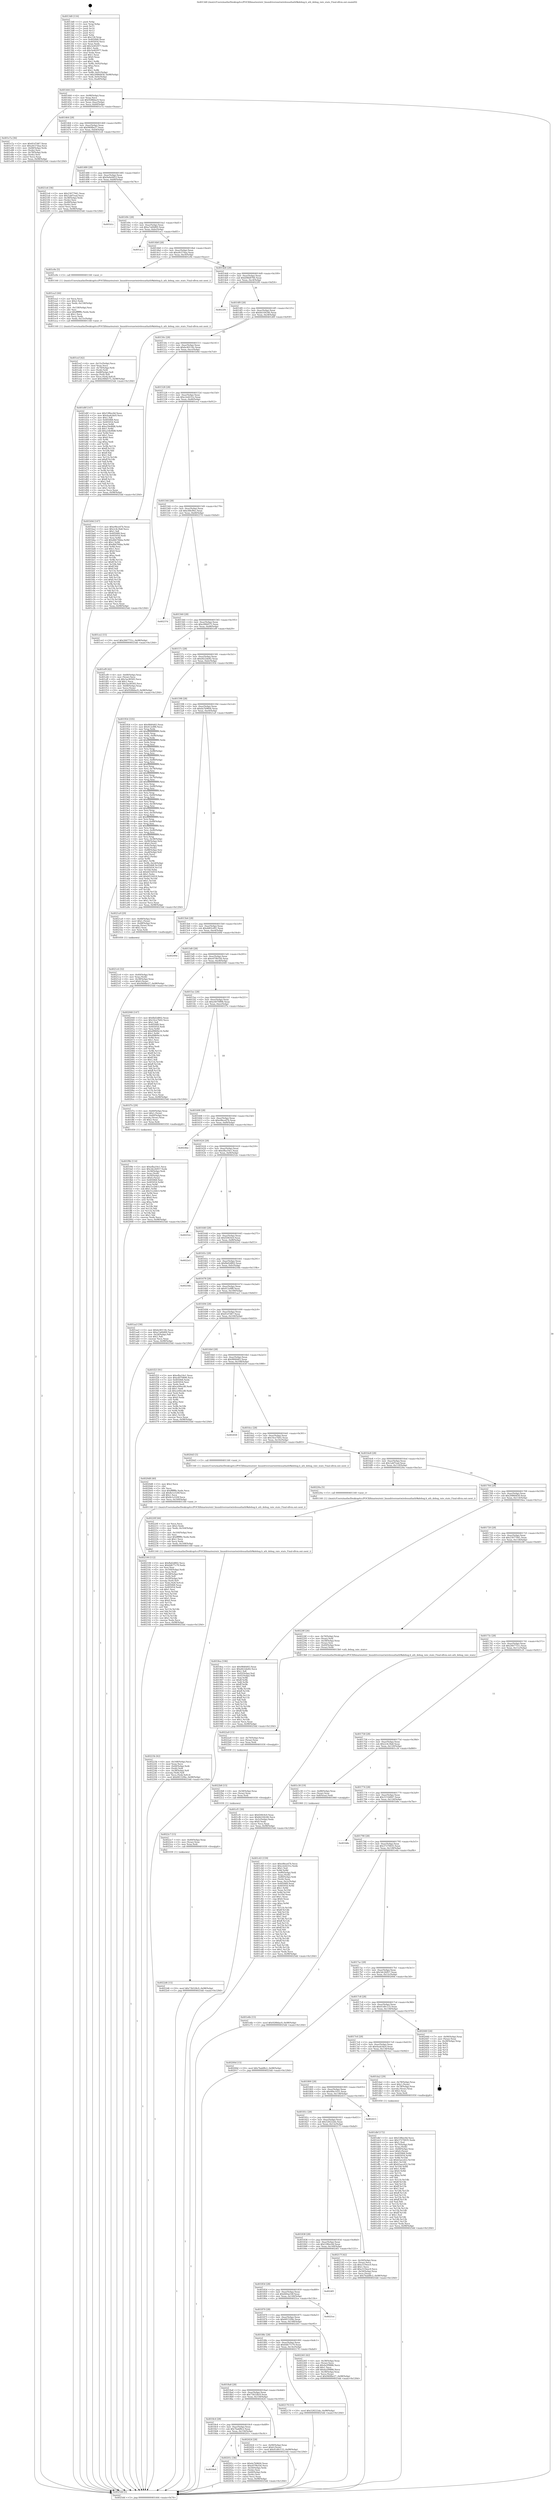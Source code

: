 digraph "0x4013d0" {
  label = "0x4013d0 (/mnt/c/Users/mathe/Desktop/tcc/POCII/binaries/extr_linuxdriversnetwirelessathath9kdebug.h_ath_debug_rate_stats_Final-ollvm.out::main(0))"
  labelloc = "t"
  node[shape=record]

  Entry [label="",width=0.3,height=0.3,shape=circle,fillcolor=black,style=filled]
  "0x401444" [label="{
     0x401444 [32]\l
     | [instrs]\l
     &nbsp;&nbsp;0x401444 \<+6\>: mov -0x98(%rbp),%eax\l
     &nbsp;&nbsp;0x40144a \<+2\>: mov %eax,%ecx\l
     &nbsp;&nbsp;0x40144c \<+6\>: sub $0x9288dac9,%ecx\l
     &nbsp;&nbsp;0x401452 \<+6\>: mov %eax,-0xac(%rbp)\l
     &nbsp;&nbsp;0x401458 \<+6\>: mov %ecx,-0xb0(%rbp)\l
     &nbsp;&nbsp;0x40145e \<+6\>: je 0000000000401e7a \<main+0xaaa\>\l
  }"]
  "0x401e7a" [label="{
     0x401e7a [36]\l
     | [instrs]\l
     &nbsp;&nbsp;0x401e7a \<+5\>: mov $0x81d7d67,%eax\l
     &nbsp;&nbsp;0x401e7f \<+5\>: mov $0xa9c57daa,%ecx\l
     &nbsp;&nbsp;0x401e84 \<+4\>: mov -0x68(%rbp),%rdx\l
     &nbsp;&nbsp;0x401e88 \<+2\>: mov (%rdx),%esi\l
     &nbsp;&nbsp;0x401e8a \<+4\>: mov -0x78(%rbp),%rdx\l
     &nbsp;&nbsp;0x401e8e \<+2\>: cmp (%rdx),%esi\l
     &nbsp;&nbsp;0x401e90 \<+3\>: cmovl %ecx,%eax\l
     &nbsp;&nbsp;0x401e93 \<+6\>: mov %eax,-0x98(%rbp)\l
     &nbsp;&nbsp;0x401e99 \<+5\>: jmp 00000000004025dd \<main+0x120d\>\l
  }"]
  "0x401464" [label="{
     0x401464 [28]\l
     | [instrs]\l
     &nbsp;&nbsp;0x401464 \<+5\>: jmp 0000000000401469 \<main+0x99\>\l
     &nbsp;&nbsp;0x401469 \<+6\>: mov -0xac(%rbp),%eax\l
     &nbsp;&nbsp;0x40146f \<+5\>: sub $0x940fbe27,%eax\l
     &nbsp;&nbsp;0x401474 \<+6\>: mov %eax,-0xb4(%rbp)\l
     &nbsp;&nbsp;0x40147a \<+6\>: je 00000000004021e6 \<main+0xe16\>\l
  }"]
  Exit [label="",width=0.3,height=0.3,shape=circle,fillcolor=black,style=filled,peripheries=2]
  "0x4021e6" [label="{
     0x4021e6 [36]\l
     | [instrs]\l
     &nbsp;&nbsp;0x4021e6 \<+5\>: mov $0x23077941,%eax\l
     &nbsp;&nbsp;0x4021eb \<+5\>: mov $0x1abf7ead,%ecx\l
     &nbsp;&nbsp;0x4021f0 \<+4\>: mov -0x38(%rbp),%rdx\l
     &nbsp;&nbsp;0x4021f4 \<+2\>: mov (%rdx),%esi\l
     &nbsp;&nbsp;0x4021f6 \<+4\>: mov -0x48(%rbp),%rdx\l
     &nbsp;&nbsp;0x4021fa \<+2\>: cmp (%rdx),%esi\l
     &nbsp;&nbsp;0x4021fc \<+3\>: cmovl %ecx,%eax\l
     &nbsp;&nbsp;0x4021ff \<+6\>: mov %eax,-0x98(%rbp)\l
     &nbsp;&nbsp;0x402205 \<+5\>: jmp 00000000004025dd \<main+0x120d\>\l
  }"]
  "0x401480" [label="{
     0x401480 [28]\l
     | [instrs]\l
     &nbsp;&nbsp;0x401480 \<+5\>: jmp 0000000000401485 \<main+0xb5\>\l
     &nbsp;&nbsp;0x401485 \<+6\>: mov -0xac(%rbp),%eax\l
     &nbsp;&nbsp;0x40148b \<+5\>: sub $0x9a0e0d53,%eax\l
     &nbsp;&nbsp;0x401490 \<+6\>: mov %eax,-0xb8(%rbp)\l
     &nbsp;&nbsp;0x401496 \<+6\>: je 0000000000401b1c \<main+0x74c\>\l
  }"]
  "0x4022d6" [label="{
     0x4022d6 [15]\l
     | [instrs]\l
     &nbsp;&nbsp;0x4022d6 \<+10\>: movl $0x73b528c9,-0x98(%rbp)\l
     &nbsp;&nbsp;0x4022e0 \<+5\>: jmp 00000000004025dd \<main+0x120d\>\l
  }"]
  "0x401b1c" [label="{
     0x401b1c\l
  }", style=dashed]
  "0x40149c" [label="{
     0x40149c [28]\l
     | [instrs]\l
     &nbsp;&nbsp;0x40149c \<+5\>: jmp 00000000004014a1 \<main+0xd1\>\l
     &nbsp;&nbsp;0x4014a1 \<+6\>: mov -0xac(%rbp),%eax\l
     &nbsp;&nbsp;0x4014a7 \<+5\>: sub $0xa7a60d00,%eax\l
     &nbsp;&nbsp;0x4014ac \<+6\>: mov %eax,-0xbc(%rbp)\l
     &nbsp;&nbsp;0x4014b2 \<+6\>: je 0000000000401ac1 \<main+0x6f1\>\l
  }"]
  "0x4022c7" [label="{
     0x4022c7 [15]\l
     | [instrs]\l
     &nbsp;&nbsp;0x4022c7 \<+4\>: mov -0x40(%rbp),%rax\l
     &nbsp;&nbsp;0x4022cb \<+3\>: mov (%rax),%rax\l
     &nbsp;&nbsp;0x4022ce \<+3\>: mov %rax,%rdi\l
     &nbsp;&nbsp;0x4022d1 \<+5\>: call 0000000000401030 \<free@plt\>\l
     | [calls]\l
     &nbsp;&nbsp;0x401030 \{1\} (unknown)\l
  }"]
  "0x401ac1" [label="{
     0x401ac1\l
  }", style=dashed]
  "0x4014b8" [label="{
     0x4014b8 [28]\l
     | [instrs]\l
     &nbsp;&nbsp;0x4014b8 \<+5\>: jmp 00000000004014bd \<main+0xed\>\l
     &nbsp;&nbsp;0x4014bd \<+6\>: mov -0xac(%rbp),%eax\l
     &nbsp;&nbsp;0x4014c3 \<+5\>: sub $0xa9c57daa,%eax\l
     &nbsp;&nbsp;0x4014c8 \<+6\>: mov %eax,-0xc0(%rbp)\l
     &nbsp;&nbsp;0x4014ce \<+6\>: je 0000000000401e9e \<main+0xace\>\l
  }"]
  "0x4022b8" [label="{
     0x4022b8 [15]\l
     | [instrs]\l
     &nbsp;&nbsp;0x4022b8 \<+4\>: mov -0x58(%rbp),%rax\l
     &nbsp;&nbsp;0x4022bc \<+3\>: mov (%rax),%rax\l
     &nbsp;&nbsp;0x4022bf \<+3\>: mov %rax,%rdi\l
     &nbsp;&nbsp;0x4022c2 \<+5\>: call 0000000000401030 \<free@plt\>\l
     | [calls]\l
     &nbsp;&nbsp;0x401030 \{1\} (unknown)\l
  }"]
  "0x401e9e" [label="{
     0x401e9e [5]\l
     | [instrs]\l
     &nbsp;&nbsp;0x401e9e \<+5\>: call 0000000000401160 \<next_i\>\l
     | [calls]\l
     &nbsp;&nbsp;0x401160 \{1\} (/mnt/c/Users/mathe/Desktop/tcc/POCII/binaries/extr_linuxdriversnetwirelessathath9kdebug.h_ath_debug_rate_stats_Final-ollvm.out::next_i)\l
  }"]
  "0x4014d4" [label="{
     0x4014d4 [28]\l
     | [instrs]\l
     &nbsp;&nbsp;0x4014d4 \<+5\>: jmp 00000000004014d9 \<main+0x109\>\l
     &nbsp;&nbsp;0x4014d9 \<+6\>: mov -0xac(%rbp),%eax\l
     &nbsp;&nbsp;0x4014df \<+5\>: sub $0xb96b8766,%eax\l
     &nbsp;&nbsp;0x4014e4 \<+6\>: mov %eax,-0xc4(%rbp)\l
     &nbsp;&nbsp;0x4014ea \<+6\>: je 00000000004022f4 \<main+0xf24\>\l
  }"]
  "0x4022a9" [label="{
     0x4022a9 [15]\l
     | [instrs]\l
     &nbsp;&nbsp;0x4022a9 \<+4\>: mov -0x70(%rbp),%rax\l
     &nbsp;&nbsp;0x4022ad \<+3\>: mov (%rax),%rax\l
     &nbsp;&nbsp;0x4022b0 \<+3\>: mov %rax,%rdi\l
     &nbsp;&nbsp;0x4022b3 \<+5\>: call 0000000000401030 \<free@plt\>\l
     | [calls]\l
     &nbsp;&nbsp;0x401030 \{1\} (unknown)\l
  }"]
  "0x4022f4" [label="{
     0x4022f4\l
  }", style=dashed]
  "0x4014f0" [label="{
     0x4014f0 [28]\l
     | [instrs]\l
     &nbsp;&nbsp;0x4014f0 \<+5\>: jmp 00000000004014f5 \<main+0x125\>\l
     &nbsp;&nbsp;0x4014f5 \<+6\>: mov -0xac(%rbp),%eax\l
     &nbsp;&nbsp;0x4014fb \<+5\>: sub $0xbb104246,%eax\l
     &nbsp;&nbsp;0x401500 \<+6\>: mov %eax,-0xc8(%rbp)\l
     &nbsp;&nbsp;0x401506 \<+6\>: je 0000000000401d0f \<main+0x93f\>\l
  }"]
  "0x40223b" [label="{
     0x40223b [42]\l
     | [instrs]\l
     &nbsp;&nbsp;0x40223b \<+6\>: mov -0x168(%rbp),%ecx\l
     &nbsp;&nbsp;0x402241 \<+3\>: imul %eax,%ecx\l
     &nbsp;&nbsp;0x402244 \<+4\>: mov -0x40(%rbp),%rdi\l
     &nbsp;&nbsp;0x402248 \<+3\>: mov (%rdi),%rdi\l
     &nbsp;&nbsp;0x40224b \<+4\>: mov -0x38(%rbp),%r8\l
     &nbsp;&nbsp;0x40224f \<+3\>: movslq (%r8),%r8\l
     &nbsp;&nbsp;0x402252 \<+4\>: mov %ecx,(%rdi,%r8,4)\l
     &nbsp;&nbsp;0x402256 \<+10\>: movl $0x68152f4e,-0x98(%rbp)\l
     &nbsp;&nbsp;0x402260 \<+5\>: jmp 00000000004025dd \<main+0x120d\>\l
  }"]
  "0x401d0f" [label="{
     0x401d0f [147]\l
     | [instrs]\l
     &nbsp;&nbsp;0x401d0f \<+5\>: mov $0x53f6ec0d,%eax\l
     &nbsp;&nbsp;0x401d14 \<+5\>: mov $0x4aab3dc0,%ecx\l
     &nbsp;&nbsp;0x401d19 \<+2\>: mov $0x1,%dl\l
     &nbsp;&nbsp;0x401d1b \<+7\>: mov 0x405068,%esi\l
     &nbsp;&nbsp;0x401d22 \<+7\>: mov 0x405054,%edi\l
     &nbsp;&nbsp;0x401d29 \<+3\>: mov %esi,%r8d\l
     &nbsp;&nbsp;0x401d2c \<+7\>: sub $0xa18e8fd8,%r8d\l
     &nbsp;&nbsp;0x401d33 \<+4\>: sub $0x1,%r8d\l
     &nbsp;&nbsp;0x401d37 \<+7\>: add $0xa18e8fd8,%r8d\l
     &nbsp;&nbsp;0x401d3e \<+4\>: imul %r8d,%esi\l
     &nbsp;&nbsp;0x401d42 \<+3\>: and $0x1,%esi\l
     &nbsp;&nbsp;0x401d45 \<+3\>: cmp $0x0,%esi\l
     &nbsp;&nbsp;0x401d48 \<+4\>: sete %r9b\l
     &nbsp;&nbsp;0x401d4c \<+3\>: cmp $0xa,%edi\l
     &nbsp;&nbsp;0x401d4f \<+4\>: setl %r10b\l
     &nbsp;&nbsp;0x401d53 \<+3\>: mov %r9b,%r11b\l
     &nbsp;&nbsp;0x401d56 \<+4\>: xor $0xff,%r11b\l
     &nbsp;&nbsp;0x401d5a \<+3\>: mov %r10b,%bl\l
     &nbsp;&nbsp;0x401d5d \<+3\>: xor $0xff,%bl\l
     &nbsp;&nbsp;0x401d60 \<+3\>: xor $0x1,%dl\l
     &nbsp;&nbsp;0x401d63 \<+3\>: mov %r11b,%r14b\l
     &nbsp;&nbsp;0x401d66 \<+4\>: and $0xff,%r14b\l
     &nbsp;&nbsp;0x401d6a \<+3\>: and %dl,%r9b\l
     &nbsp;&nbsp;0x401d6d \<+3\>: mov %bl,%r15b\l
     &nbsp;&nbsp;0x401d70 \<+4\>: and $0xff,%r15b\l
     &nbsp;&nbsp;0x401d74 \<+3\>: and %dl,%r10b\l
     &nbsp;&nbsp;0x401d77 \<+3\>: or %r9b,%r14b\l
     &nbsp;&nbsp;0x401d7a \<+3\>: or %r10b,%r15b\l
     &nbsp;&nbsp;0x401d7d \<+3\>: xor %r15b,%r14b\l
     &nbsp;&nbsp;0x401d80 \<+3\>: or %bl,%r11b\l
     &nbsp;&nbsp;0x401d83 \<+4\>: xor $0xff,%r11b\l
     &nbsp;&nbsp;0x401d87 \<+3\>: or $0x1,%dl\l
     &nbsp;&nbsp;0x401d8a \<+3\>: and %dl,%r11b\l
     &nbsp;&nbsp;0x401d8d \<+3\>: or %r11b,%r14b\l
     &nbsp;&nbsp;0x401d90 \<+4\>: test $0x1,%r14b\l
     &nbsp;&nbsp;0x401d94 \<+3\>: cmovne %ecx,%eax\l
     &nbsp;&nbsp;0x401d97 \<+6\>: mov %eax,-0x98(%rbp)\l
     &nbsp;&nbsp;0x401d9d \<+5\>: jmp 00000000004025dd \<main+0x120d\>\l
  }"]
  "0x40150c" [label="{
     0x40150c [28]\l
     | [instrs]\l
     &nbsp;&nbsp;0x40150c \<+5\>: jmp 0000000000401511 \<main+0x141\>\l
     &nbsp;&nbsp;0x401511 \<+6\>: mov -0xac(%rbp),%eax\l
     &nbsp;&nbsp;0x401517 \<+5\>: sub $0xbc40118c,%eax\l
     &nbsp;&nbsp;0x40151c \<+6\>: mov %eax,-0xcc(%rbp)\l
     &nbsp;&nbsp;0x401522 \<+6\>: je 0000000000401b9d \<main+0x7cd\>\l
  }"]
  "0x40220f" [label="{
     0x40220f [44]\l
     | [instrs]\l
     &nbsp;&nbsp;0x40220f \<+2\>: xor %ecx,%ecx\l
     &nbsp;&nbsp;0x402211 \<+5\>: mov $0x2,%edx\l
     &nbsp;&nbsp;0x402216 \<+6\>: mov %edx,-0x164(%rbp)\l
     &nbsp;&nbsp;0x40221c \<+1\>: cltd\l
     &nbsp;&nbsp;0x40221d \<+6\>: mov -0x164(%rbp),%esi\l
     &nbsp;&nbsp;0x402223 \<+2\>: idiv %esi\l
     &nbsp;&nbsp;0x402225 \<+6\>: imul $0xfffffffe,%edx,%edx\l
     &nbsp;&nbsp;0x40222b \<+3\>: sub $0x1,%ecx\l
     &nbsp;&nbsp;0x40222e \<+2\>: sub %ecx,%edx\l
     &nbsp;&nbsp;0x402230 \<+6\>: mov %edx,-0x168(%rbp)\l
     &nbsp;&nbsp;0x402236 \<+5\>: call 0000000000401160 \<next_i\>\l
     | [calls]\l
     &nbsp;&nbsp;0x401160 \{1\} (/mnt/c/Users/mathe/Desktop/tcc/POCII/binaries/extr_linuxdriversnetwirelessathath9kdebug.h_ath_debug_rate_stats_Final-ollvm.out::next_i)\l
  }"]
  "0x401b9d" [label="{
     0x401b9d [147]\l
     | [instrs]\l
     &nbsp;&nbsp;0x401b9d \<+5\>: mov $0xe9bce47b,%eax\l
     &nbsp;&nbsp;0x401ba2 \<+5\>: mov $0x2c4c3fa8,%ecx\l
     &nbsp;&nbsp;0x401ba7 \<+2\>: mov $0x1,%dl\l
     &nbsp;&nbsp;0x401ba9 \<+7\>: mov 0x405068,%esi\l
     &nbsp;&nbsp;0x401bb0 \<+7\>: mov 0x405054,%edi\l
     &nbsp;&nbsp;0x401bb7 \<+3\>: mov %esi,%r8d\l
     &nbsp;&nbsp;0x401bba \<+7\>: add $0xdb676bba,%r8d\l
     &nbsp;&nbsp;0x401bc1 \<+4\>: sub $0x1,%r8d\l
     &nbsp;&nbsp;0x401bc5 \<+7\>: sub $0xdb676bba,%r8d\l
     &nbsp;&nbsp;0x401bcc \<+4\>: imul %r8d,%esi\l
     &nbsp;&nbsp;0x401bd0 \<+3\>: and $0x1,%esi\l
     &nbsp;&nbsp;0x401bd3 \<+3\>: cmp $0x0,%esi\l
     &nbsp;&nbsp;0x401bd6 \<+4\>: sete %r9b\l
     &nbsp;&nbsp;0x401bda \<+3\>: cmp $0xa,%edi\l
     &nbsp;&nbsp;0x401bdd \<+4\>: setl %r10b\l
     &nbsp;&nbsp;0x401be1 \<+3\>: mov %r9b,%r11b\l
     &nbsp;&nbsp;0x401be4 \<+4\>: xor $0xff,%r11b\l
     &nbsp;&nbsp;0x401be8 \<+3\>: mov %r10b,%bl\l
     &nbsp;&nbsp;0x401beb \<+3\>: xor $0xff,%bl\l
     &nbsp;&nbsp;0x401bee \<+3\>: xor $0x0,%dl\l
     &nbsp;&nbsp;0x401bf1 \<+3\>: mov %r11b,%r14b\l
     &nbsp;&nbsp;0x401bf4 \<+4\>: and $0x0,%r14b\l
     &nbsp;&nbsp;0x401bf8 \<+3\>: and %dl,%r9b\l
     &nbsp;&nbsp;0x401bfb \<+3\>: mov %bl,%r15b\l
     &nbsp;&nbsp;0x401bfe \<+4\>: and $0x0,%r15b\l
     &nbsp;&nbsp;0x401c02 \<+3\>: and %dl,%r10b\l
     &nbsp;&nbsp;0x401c05 \<+3\>: or %r9b,%r14b\l
     &nbsp;&nbsp;0x401c08 \<+3\>: or %r10b,%r15b\l
     &nbsp;&nbsp;0x401c0b \<+3\>: xor %r15b,%r14b\l
     &nbsp;&nbsp;0x401c0e \<+3\>: or %bl,%r11b\l
     &nbsp;&nbsp;0x401c11 \<+4\>: xor $0xff,%r11b\l
     &nbsp;&nbsp;0x401c15 \<+3\>: or $0x0,%dl\l
     &nbsp;&nbsp;0x401c18 \<+3\>: and %dl,%r11b\l
     &nbsp;&nbsp;0x401c1b \<+3\>: or %r11b,%r14b\l
     &nbsp;&nbsp;0x401c1e \<+4\>: test $0x1,%r14b\l
     &nbsp;&nbsp;0x401c22 \<+3\>: cmovne %ecx,%eax\l
     &nbsp;&nbsp;0x401c25 \<+6\>: mov %eax,-0x98(%rbp)\l
     &nbsp;&nbsp;0x401c2b \<+5\>: jmp 00000000004025dd \<main+0x120d\>\l
  }"]
  "0x401528" [label="{
     0x401528 [28]\l
     | [instrs]\l
     &nbsp;&nbsp;0x401528 \<+5\>: jmp 000000000040152d \<main+0x15d\>\l
     &nbsp;&nbsp;0x40152d \<+6\>: mov -0xac(%rbp),%eax\l
     &nbsp;&nbsp;0x401533 \<+5\>: sub $0xc2ed231e,%eax\l
     &nbsp;&nbsp;0x401538 \<+6\>: mov %eax,-0xd0(%rbp)\l
     &nbsp;&nbsp;0x40153e \<+6\>: je 0000000000401ce2 \<main+0x912\>\l
  }"]
  "0x4021c6" [label="{
     0x4021c6 [32]\l
     | [instrs]\l
     &nbsp;&nbsp;0x4021c6 \<+4\>: mov -0x40(%rbp),%rdi\l
     &nbsp;&nbsp;0x4021ca \<+3\>: mov %rax,(%rdi)\l
     &nbsp;&nbsp;0x4021cd \<+4\>: mov -0x38(%rbp),%rax\l
     &nbsp;&nbsp;0x4021d1 \<+6\>: movl $0x0,(%rax)\l
     &nbsp;&nbsp;0x4021d7 \<+10\>: movl $0x940fbe27,-0x98(%rbp)\l
     &nbsp;&nbsp;0x4021e1 \<+5\>: jmp 00000000004025dd \<main+0x120d\>\l
  }"]
  "0x401ce2" [label="{
     0x401ce2 [15]\l
     | [instrs]\l
     &nbsp;&nbsp;0x401ce2 \<+10\>: movl $0x2667751c,-0x98(%rbp)\l
     &nbsp;&nbsp;0x401cec \<+5\>: jmp 00000000004025dd \<main+0x120d\>\l
  }"]
  "0x401544" [label="{
     0x401544 [28]\l
     | [instrs]\l
     &nbsp;&nbsp;0x401544 \<+5\>: jmp 0000000000401549 \<main+0x179\>\l
     &nbsp;&nbsp;0x401549 \<+6\>: mov -0xac(%rbp),%eax\l
     &nbsp;&nbsp;0x40154f \<+5\>: sub $0xc68cf9ec,%eax\l
     &nbsp;&nbsp;0x401554 \<+6\>: mov %eax,-0xd4(%rbp)\l
     &nbsp;&nbsp;0x40155a \<+6\>: je 000000000040237d \<main+0xfad\>\l
  }"]
  "0x402100" [label="{
     0x402100 [112]\l
     | [instrs]\l
     &nbsp;&nbsp;0x402100 \<+5\>: mov $0xfbd2d802,%ecx\l
     &nbsp;&nbsp;0x402105 \<+5\>: mov $0x6db77c79,%edx\l
     &nbsp;&nbsp;0x40210a \<+2\>: xor %esi,%esi\l
     &nbsp;&nbsp;0x40210c \<+6\>: mov -0x160(%rbp),%edi\l
     &nbsp;&nbsp;0x402112 \<+3\>: imul %eax,%edi\l
     &nbsp;&nbsp;0x402115 \<+4\>: mov -0x58(%rbp),%r8\l
     &nbsp;&nbsp;0x402119 \<+3\>: mov (%r8),%r8\l
     &nbsp;&nbsp;0x40211c \<+4\>: mov -0x50(%rbp),%r9\l
     &nbsp;&nbsp;0x402120 \<+3\>: movslq (%r9),%r9\l
     &nbsp;&nbsp;0x402123 \<+4\>: mov %edi,(%r8,%r9,4)\l
     &nbsp;&nbsp;0x402127 \<+7\>: mov 0x405068,%eax\l
     &nbsp;&nbsp;0x40212e \<+7\>: mov 0x405054,%edi\l
     &nbsp;&nbsp;0x402135 \<+3\>: sub $0x1,%esi\l
     &nbsp;&nbsp;0x402138 \<+3\>: mov %eax,%r10d\l
     &nbsp;&nbsp;0x40213b \<+3\>: add %esi,%r10d\l
     &nbsp;&nbsp;0x40213e \<+4\>: imul %r10d,%eax\l
     &nbsp;&nbsp;0x402142 \<+3\>: and $0x1,%eax\l
     &nbsp;&nbsp;0x402145 \<+3\>: cmp $0x0,%eax\l
     &nbsp;&nbsp;0x402148 \<+4\>: sete %r11b\l
     &nbsp;&nbsp;0x40214c \<+3\>: cmp $0xa,%edi\l
     &nbsp;&nbsp;0x40214f \<+3\>: setl %bl\l
     &nbsp;&nbsp;0x402152 \<+3\>: mov %r11b,%r14b\l
     &nbsp;&nbsp;0x402155 \<+3\>: and %bl,%r14b\l
     &nbsp;&nbsp;0x402158 \<+3\>: xor %bl,%r11b\l
     &nbsp;&nbsp;0x40215b \<+3\>: or %r11b,%r14b\l
     &nbsp;&nbsp;0x40215e \<+4\>: test $0x1,%r14b\l
     &nbsp;&nbsp;0x402162 \<+3\>: cmovne %edx,%ecx\l
     &nbsp;&nbsp;0x402165 \<+6\>: mov %ecx,-0x98(%rbp)\l
     &nbsp;&nbsp;0x40216b \<+5\>: jmp 00000000004025dd \<main+0x120d\>\l
  }"]
  "0x40237d" [label="{
     0x40237d\l
  }", style=dashed]
  "0x401560" [label="{
     0x401560 [28]\l
     | [instrs]\l
     &nbsp;&nbsp;0x401560 \<+5\>: jmp 0000000000401565 \<main+0x195\>\l
     &nbsp;&nbsp;0x401565 \<+6\>: mov -0xac(%rbp),%eax\l
     &nbsp;&nbsp;0x40156b \<+5\>: sub $0xcf48d575,%eax\l
     &nbsp;&nbsp;0x401570 \<+6\>: mov %eax,-0xd8(%rbp)\l
     &nbsp;&nbsp;0x401576 \<+6\>: je 0000000000401ef9 \<main+0xb29\>\l
  }"]
  "0x4020d8" [label="{
     0x4020d8 [40]\l
     | [instrs]\l
     &nbsp;&nbsp;0x4020d8 \<+5\>: mov $0x2,%ecx\l
     &nbsp;&nbsp;0x4020dd \<+1\>: cltd\l
     &nbsp;&nbsp;0x4020de \<+2\>: idiv %ecx\l
     &nbsp;&nbsp;0x4020e0 \<+6\>: imul $0xfffffffe,%edx,%ecx\l
     &nbsp;&nbsp;0x4020e6 \<+6\>: sub $0x8e1e520f,%ecx\l
     &nbsp;&nbsp;0x4020ec \<+3\>: add $0x1,%ecx\l
     &nbsp;&nbsp;0x4020ef \<+6\>: add $0x8e1e520f,%ecx\l
     &nbsp;&nbsp;0x4020f5 \<+6\>: mov %ecx,-0x160(%rbp)\l
     &nbsp;&nbsp;0x4020fb \<+5\>: call 0000000000401160 \<next_i\>\l
     | [calls]\l
     &nbsp;&nbsp;0x401160 \{1\} (/mnt/c/Users/mathe/Desktop/tcc/POCII/binaries/extr_linuxdriversnetwirelessathath9kdebug.h_ath_debug_rate_stats_Final-ollvm.out::next_i)\l
  }"]
  "0x401ef9" [label="{
     0x401ef9 [42]\l
     | [instrs]\l
     &nbsp;&nbsp;0x401ef9 \<+4\>: mov -0x68(%rbp),%rax\l
     &nbsp;&nbsp;0x401efd \<+2\>: mov (%rax),%ecx\l
     &nbsp;&nbsp;0x401eff \<+6\>: sub $0x3ac40583,%ecx\l
     &nbsp;&nbsp;0x401f05 \<+3\>: add $0x1,%ecx\l
     &nbsp;&nbsp;0x401f08 \<+6\>: add $0x3ac40583,%ecx\l
     &nbsp;&nbsp;0x401f0e \<+4\>: mov -0x68(%rbp),%rax\l
     &nbsp;&nbsp;0x401f12 \<+2\>: mov %ecx,(%rax)\l
     &nbsp;&nbsp;0x401f14 \<+10\>: movl $0x9288dac9,-0x98(%rbp)\l
     &nbsp;&nbsp;0x401f1e \<+5\>: jmp 00000000004025dd \<main+0x120d\>\l
  }"]
  "0x40157c" [label="{
     0x40157c [28]\l
     | [instrs]\l
     &nbsp;&nbsp;0x40157c \<+5\>: jmp 0000000000401581 \<main+0x1b1\>\l
     &nbsp;&nbsp;0x401581 \<+6\>: mov -0xac(%rbp),%eax\l
     &nbsp;&nbsp;0x401587 \<+5\>: sub $0xd422de82,%eax\l
     &nbsp;&nbsp;0x40158c \<+6\>: mov %eax,-0xdc(%rbp)\l
     &nbsp;&nbsp;0x401592 \<+6\>: je 0000000000401954 \<main+0x584\>\l
  }"]
  "0x4018e0" [label="{
     0x4018e0\l
  }", style=dashed]
  "0x401954" [label="{
     0x401954 [335]\l
     | [instrs]\l
     &nbsp;&nbsp;0x401954 \<+5\>: mov $0x9840d43,%eax\l
     &nbsp;&nbsp;0x401959 \<+5\>: mov $0x412ef88,%ecx\l
     &nbsp;&nbsp;0x40195e \<+3\>: mov %rsp,%rdx\l
     &nbsp;&nbsp;0x401961 \<+4\>: add $0xfffffffffffffff0,%rdx\l
     &nbsp;&nbsp;0x401965 \<+3\>: mov %rdx,%rsp\l
     &nbsp;&nbsp;0x401968 \<+7\>: mov %rdx,-0x90(%rbp)\l
     &nbsp;&nbsp;0x40196f \<+3\>: mov %rsp,%rdx\l
     &nbsp;&nbsp;0x401972 \<+4\>: add $0xfffffffffffffff0,%rdx\l
     &nbsp;&nbsp;0x401976 \<+3\>: mov %rdx,%rsp\l
     &nbsp;&nbsp;0x401979 \<+3\>: mov %rsp,%rsi\l
     &nbsp;&nbsp;0x40197c \<+4\>: add $0xfffffffffffffff0,%rsi\l
     &nbsp;&nbsp;0x401980 \<+3\>: mov %rsi,%rsp\l
     &nbsp;&nbsp;0x401983 \<+7\>: mov %rsi,-0x88(%rbp)\l
     &nbsp;&nbsp;0x40198a \<+3\>: mov %rsp,%rsi\l
     &nbsp;&nbsp;0x40198d \<+4\>: add $0xfffffffffffffff0,%rsi\l
     &nbsp;&nbsp;0x401991 \<+3\>: mov %rsi,%rsp\l
     &nbsp;&nbsp;0x401994 \<+4\>: mov %rsi,-0x80(%rbp)\l
     &nbsp;&nbsp;0x401998 \<+3\>: mov %rsp,%rsi\l
     &nbsp;&nbsp;0x40199b \<+4\>: add $0xfffffffffffffff0,%rsi\l
     &nbsp;&nbsp;0x40199f \<+3\>: mov %rsi,%rsp\l
     &nbsp;&nbsp;0x4019a2 \<+4\>: mov %rsi,-0x78(%rbp)\l
     &nbsp;&nbsp;0x4019a6 \<+3\>: mov %rsp,%rsi\l
     &nbsp;&nbsp;0x4019a9 \<+4\>: add $0xfffffffffffffff0,%rsi\l
     &nbsp;&nbsp;0x4019ad \<+3\>: mov %rsi,%rsp\l
     &nbsp;&nbsp;0x4019b0 \<+4\>: mov %rsi,-0x70(%rbp)\l
     &nbsp;&nbsp;0x4019b4 \<+3\>: mov %rsp,%rsi\l
     &nbsp;&nbsp;0x4019b7 \<+4\>: add $0xfffffffffffffff0,%rsi\l
     &nbsp;&nbsp;0x4019bb \<+3\>: mov %rsi,%rsp\l
     &nbsp;&nbsp;0x4019be \<+4\>: mov %rsi,-0x68(%rbp)\l
     &nbsp;&nbsp;0x4019c2 \<+3\>: mov %rsp,%rsi\l
     &nbsp;&nbsp;0x4019c5 \<+4\>: add $0xfffffffffffffff0,%rsi\l
     &nbsp;&nbsp;0x4019c9 \<+3\>: mov %rsi,%rsp\l
     &nbsp;&nbsp;0x4019cc \<+4\>: mov %rsi,-0x60(%rbp)\l
     &nbsp;&nbsp;0x4019d0 \<+3\>: mov %rsp,%rsi\l
     &nbsp;&nbsp;0x4019d3 \<+4\>: add $0xfffffffffffffff0,%rsi\l
     &nbsp;&nbsp;0x4019d7 \<+3\>: mov %rsi,%rsp\l
     &nbsp;&nbsp;0x4019da \<+4\>: mov %rsi,-0x58(%rbp)\l
     &nbsp;&nbsp;0x4019de \<+3\>: mov %rsp,%rsi\l
     &nbsp;&nbsp;0x4019e1 \<+4\>: add $0xfffffffffffffff0,%rsi\l
     &nbsp;&nbsp;0x4019e5 \<+3\>: mov %rsi,%rsp\l
     &nbsp;&nbsp;0x4019e8 \<+4\>: mov %rsi,-0x50(%rbp)\l
     &nbsp;&nbsp;0x4019ec \<+3\>: mov %rsp,%rsi\l
     &nbsp;&nbsp;0x4019ef \<+4\>: add $0xfffffffffffffff0,%rsi\l
     &nbsp;&nbsp;0x4019f3 \<+3\>: mov %rsi,%rsp\l
     &nbsp;&nbsp;0x4019f6 \<+4\>: mov %rsi,-0x48(%rbp)\l
     &nbsp;&nbsp;0x4019fa \<+3\>: mov %rsp,%rsi\l
     &nbsp;&nbsp;0x4019fd \<+4\>: add $0xfffffffffffffff0,%rsi\l
     &nbsp;&nbsp;0x401a01 \<+3\>: mov %rsi,%rsp\l
     &nbsp;&nbsp;0x401a04 \<+4\>: mov %rsi,-0x40(%rbp)\l
     &nbsp;&nbsp;0x401a08 \<+3\>: mov %rsp,%rsi\l
     &nbsp;&nbsp;0x401a0b \<+4\>: add $0xfffffffffffffff0,%rsi\l
     &nbsp;&nbsp;0x401a0f \<+3\>: mov %rsi,%rsp\l
     &nbsp;&nbsp;0x401a12 \<+4\>: mov %rsi,-0x38(%rbp)\l
     &nbsp;&nbsp;0x401a16 \<+7\>: mov -0x90(%rbp),%rsi\l
     &nbsp;&nbsp;0x401a1d \<+6\>: movl $0x0,(%rsi)\l
     &nbsp;&nbsp;0x401a23 \<+6\>: mov -0x9c(%rbp),%edi\l
     &nbsp;&nbsp;0x401a29 \<+2\>: mov %edi,(%rdx)\l
     &nbsp;&nbsp;0x401a2b \<+7\>: mov -0x88(%rbp),%rsi\l
     &nbsp;&nbsp;0x401a32 \<+7\>: mov -0xa8(%rbp),%r8\l
     &nbsp;&nbsp;0x401a39 \<+3\>: mov %r8,(%rsi)\l
     &nbsp;&nbsp;0x401a3c \<+3\>: cmpl $0x2,(%rdx)\l
     &nbsp;&nbsp;0x401a3f \<+4\>: setne %r9b\l
     &nbsp;&nbsp;0x401a43 \<+4\>: and $0x1,%r9b\l
     &nbsp;&nbsp;0x401a47 \<+4\>: mov %r9b,-0x2d(%rbp)\l
     &nbsp;&nbsp;0x401a4b \<+8\>: mov 0x405068,%r10d\l
     &nbsp;&nbsp;0x401a53 \<+8\>: mov 0x405054,%r11d\l
     &nbsp;&nbsp;0x401a5b \<+3\>: mov %r10d,%ebx\l
     &nbsp;&nbsp;0x401a5e \<+6\>: sub $0xbf21b918,%ebx\l
     &nbsp;&nbsp;0x401a64 \<+3\>: sub $0x1,%ebx\l
     &nbsp;&nbsp;0x401a67 \<+6\>: add $0xbf21b918,%ebx\l
     &nbsp;&nbsp;0x401a6d \<+4\>: imul %ebx,%r10d\l
     &nbsp;&nbsp;0x401a71 \<+4\>: and $0x1,%r10d\l
     &nbsp;&nbsp;0x401a75 \<+4\>: cmp $0x0,%r10d\l
     &nbsp;&nbsp;0x401a79 \<+4\>: sete %r9b\l
     &nbsp;&nbsp;0x401a7d \<+4\>: cmp $0xa,%r11d\l
     &nbsp;&nbsp;0x401a81 \<+4\>: setl %r14b\l
     &nbsp;&nbsp;0x401a85 \<+3\>: mov %r9b,%r15b\l
     &nbsp;&nbsp;0x401a88 \<+3\>: and %r14b,%r15b\l
     &nbsp;&nbsp;0x401a8b \<+3\>: xor %r14b,%r9b\l
     &nbsp;&nbsp;0x401a8e \<+3\>: or %r9b,%r15b\l
     &nbsp;&nbsp;0x401a91 \<+4\>: test $0x1,%r15b\l
     &nbsp;&nbsp;0x401a95 \<+3\>: cmovne %ecx,%eax\l
     &nbsp;&nbsp;0x401a98 \<+6\>: mov %eax,-0x98(%rbp)\l
     &nbsp;&nbsp;0x401a9e \<+5\>: jmp 00000000004025dd \<main+0x120d\>\l
  }"]
  "0x401598" [label="{
     0x401598 [28]\l
     | [instrs]\l
     &nbsp;&nbsp;0x401598 \<+5\>: jmp 000000000040159d \<main+0x1cd\>\l
     &nbsp;&nbsp;0x40159d \<+6\>: mov -0xac(%rbp),%eax\l
     &nbsp;&nbsp;0x4015a3 \<+5\>: sub $0xda7b9604,%eax\l
     &nbsp;&nbsp;0x4015a8 \<+6\>: mov %eax,-0xe0(%rbp)\l
     &nbsp;&nbsp;0x4015ae \<+6\>: je 00000000004021a9 \<main+0xdd9\>\l
  }"]
  "0x40201c" [label="{
     0x40201c [36]\l
     | [instrs]\l
     &nbsp;&nbsp;0x40201c \<+5\>: mov $0xda7b9604,%eax\l
     &nbsp;&nbsp;0x402021 \<+5\>: mov $0xe079b356,%ecx\l
     &nbsp;&nbsp;0x402026 \<+4\>: mov -0x50(%rbp),%rdx\l
     &nbsp;&nbsp;0x40202a \<+2\>: mov (%rdx),%esi\l
     &nbsp;&nbsp;0x40202c \<+4\>: mov -0x60(%rbp),%rdx\l
     &nbsp;&nbsp;0x402030 \<+2\>: cmp (%rdx),%esi\l
     &nbsp;&nbsp;0x402032 \<+3\>: cmovl %ecx,%eax\l
     &nbsp;&nbsp;0x402035 \<+6\>: mov %eax,-0x98(%rbp)\l
     &nbsp;&nbsp;0x40203b \<+5\>: jmp 00000000004025dd \<main+0x120d\>\l
  }"]
  "0x4021a9" [label="{
     0x4021a9 [29]\l
     | [instrs]\l
     &nbsp;&nbsp;0x4021a9 \<+4\>: mov -0x48(%rbp),%rax\l
     &nbsp;&nbsp;0x4021ad \<+6\>: movl $0x1,(%rax)\l
     &nbsp;&nbsp;0x4021b3 \<+4\>: mov -0x48(%rbp),%rax\l
     &nbsp;&nbsp;0x4021b7 \<+3\>: movslq (%rax),%rax\l
     &nbsp;&nbsp;0x4021ba \<+4\>: shl $0x2,%rax\l
     &nbsp;&nbsp;0x4021be \<+3\>: mov %rax,%rdi\l
     &nbsp;&nbsp;0x4021c1 \<+5\>: call 0000000000401050 \<malloc@plt\>\l
     | [calls]\l
     &nbsp;&nbsp;0x401050 \{1\} (unknown)\l
  }"]
  "0x4015b4" [label="{
     0x4015b4 [28]\l
     | [instrs]\l
     &nbsp;&nbsp;0x4015b4 \<+5\>: jmp 00000000004015b9 \<main+0x1e9\>\l
     &nbsp;&nbsp;0x4015b9 \<+6\>: mov -0xac(%rbp),%eax\l
     &nbsp;&nbsp;0x4015bf \<+5\>: sub $0xdd65cd91,%eax\l
     &nbsp;&nbsp;0x4015c4 \<+6\>: mov %eax,-0xe4(%rbp)\l
     &nbsp;&nbsp;0x4015ca \<+6\>: je 000000000040249d \<main+0x10cd\>\l
  }"]
  "0x4018c4" [label="{
     0x4018c4 [28]\l
     | [instrs]\l
     &nbsp;&nbsp;0x4018c4 \<+5\>: jmp 00000000004018c9 \<main+0x4f9\>\l
     &nbsp;&nbsp;0x4018c9 \<+6\>: mov -0xac(%rbp),%eax\l
     &nbsp;&nbsp;0x4018cf \<+5\>: sub $0x7babf8c2,%eax\l
     &nbsp;&nbsp;0x4018d4 \<+6\>: mov %eax,-0x154(%rbp)\l
     &nbsp;&nbsp;0x4018da \<+6\>: je 000000000040201c \<main+0xc4c\>\l
  }"]
  "0x40249d" [label="{
     0x40249d\l
  }", style=dashed]
  "0x4015d0" [label="{
     0x4015d0 [28]\l
     | [instrs]\l
     &nbsp;&nbsp;0x4015d0 \<+5\>: jmp 00000000004015d5 \<main+0x205\>\l
     &nbsp;&nbsp;0x4015d5 \<+6\>: mov -0xac(%rbp),%eax\l
     &nbsp;&nbsp;0x4015db \<+5\>: sub $0xe079b356,%eax\l
     &nbsp;&nbsp;0x4015e0 \<+6\>: mov %eax,-0xe8(%rbp)\l
     &nbsp;&nbsp;0x4015e6 \<+6\>: je 0000000000402040 \<main+0xc70\>\l
  }"]
  "0x402424" [label="{
     0x402424 [28]\l
     | [instrs]\l
     &nbsp;&nbsp;0x402424 \<+7\>: mov -0x90(%rbp),%rax\l
     &nbsp;&nbsp;0x40242b \<+6\>: movl $0x0,(%rax)\l
     &nbsp;&nbsp;0x402431 \<+10\>: movl $0x41d0c133,-0x98(%rbp)\l
     &nbsp;&nbsp;0x40243b \<+5\>: jmp 00000000004025dd \<main+0x120d\>\l
  }"]
  "0x402040" [label="{
     0x402040 [147]\l
     | [instrs]\l
     &nbsp;&nbsp;0x402040 \<+5\>: mov $0xfbd2d802,%eax\l
     &nbsp;&nbsp;0x402045 \<+5\>: mov $0x16ce7b02,%ecx\l
     &nbsp;&nbsp;0x40204a \<+2\>: mov $0x1,%dl\l
     &nbsp;&nbsp;0x40204c \<+7\>: mov 0x405068,%esi\l
     &nbsp;&nbsp;0x402053 \<+7\>: mov 0x405054,%edi\l
     &nbsp;&nbsp;0x40205a \<+3\>: mov %esi,%r8d\l
     &nbsp;&nbsp;0x40205d \<+7\>: add $0xd9869e16,%r8d\l
     &nbsp;&nbsp;0x402064 \<+4\>: sub $0x1,%r8d\l
     &nbsp;&nbsp;0x402068 \<+7\>: sub $0xd9869e16,%r8d\l
     &nbsp;&nbsp;0x40206f \<+4\>: imul %r8d,%esi\l
     &nbsp;&nbsp;0x402073 \<+3\>: and $0x1,%esi\l
     &nbsp;&nbsp;0x402076 \<+3\>: cmp $0x0,%esi\l
     &nbsp;&nbsp;0x402079 \<+4\>: sete %r9b\l
     &nbsp;&nbsp;0x40207d \<+3\>: cmp $0xa,%edi\l
     &nbsp;&nbsp;0x402080 \<+4\>: setl %r10b\l
     &nbsp;&nbsp;0x402084 \<+3\>: mov %r9b,%r11b\l
     &nbsp;&nbsp;0x402087 \<+4\>: xor $0xff,%r11b\l
     &nbsp;&nbsp;0x40208b \<+3\>: mov %r10b,%bl\l
     &nbsp;&nbsp;0x40208e \<+3\>: xor $0xff,%bl\l
     &nbsp;&nbsp;0x402091 \<+3\>: xor $0x1,%dl\l
     &nbsp;&nbsp;0x402094 \<+3\>: mov %r11b,%r14b\l
     &nbsp;&nbsp;0x402097 \<+4\>: and $0xff,%r14b\l
     &nbsp;&nbsp;0x40209b \<+3\>: and %dl,%r9b\l
     &nbsp;&nbsp;0x40209e \<+3\>: mov %bl,%r15b\l
     &nbsp;&nbsp;0x4020a1 \<+4\>: and $0xff,%r15b\l
     &nbsp;&nbsp;0x4020a5 \<+3\>: and %dl,%r10b\l
     &nbsp;&nbsp;0x4020a8 \<+3\>: or %r9b,%r14b\l
     &nbsp;&nbsp;0x4020ab \<+3\>: or %r10b,%r15b\l
     &nbsp;&nbsp;0x4020ae \<+3\>: xor %r15b,%r14b\l
     &nbsp;&nbsp;0x4020b1 \<+3\>: or %bl,%r11b\l
     &nbsp;&nbsp;0x4020b4 \<+4\>: xor $0xff,%r11b\l
     &nbsp;&nbsp;0x4020b8 \<+3\>: or $0x1,%dl\l
     &nbsp;&nbsp;0x4020bb \<+3\>: and %dl,%r11b\l
     &nbsp;&nbsp;0x4020be \<+3\>: or %r11b,%r14b\l
     &nbsp;&nbsp;0x4020c1 \<+4\>: test $0x1,%r14b\l
     &nbsp;&nbsp;0x4020c5 \<+3\>: cmovne %ecx,%eax\l
     &nbsp;&nbsp;0x4020c8 \<+6\>: mov %eax,-0x98(%rbp)\l
     &nbsp;&nbsp;0x4020ce \<+5\>: jmp 00000000004025dd \<main+0x120d\>\l
  }"]
  "0x4015ec" [label="{
     0x4015ec [28]\l
     | [instrs]\l
     &nbsp;&nbsp;0x4015ec \<+5\>: jmp 00000000004015f1 \<main+0x221\>\l
     &nbsp;&nbsp;0x4015f1 \<+6\>: mov -0xac(%rbp),%eax\l
     &nbsp;&nbsp;0x4015f7 \<+5\>: sub $0xe4070896,%eax\l
     &nbsp;&nbsp;0x4015fc \<+6\>: mov %eax,-0xec(%rbp)\l
     &nbsp;&nbsp;0x401602 \<+6\>: je 0000000000401f7e \<main+0xbae\>\l
  }"]
  "0x4018a8" [label="{
     0x4018a8 [28]\l
     | [instrs]\l
     &nbsp;&nbsp;0x4018a8 \<+5\>: jmp 00000000004018ad \<main+0x4dd\>\l
     &nbsp;&nbsp;0x4018ad \<+6\>: mov -0xac(%rbp),%eax\l
     &nbsp;&nbsp;0x4018b3 \<+5\>: sub $0x73b528c9,%eax\l
     &nbsp;&nbsp;0x4018b8 \<+6\>: mov %eax,-0x150(%rbp)\l
     &nbsp;&nbsp;0x4018be \<+6\>: je 0000000000402424 \<main+0x1054\>\l
  }"]
  "0x401f7e" [label="{
     0x401f7e [29]\l
     | [instrs]\l
     &nbsp;&nbsp;0x401f7e \<+4\>: mov -0x60(%rbp),%rax\l
     &nbsp;&nbsp;0x401f82 \<+6\>: movl $0x1,(%rax)\l
     &nbsp;&nbsp;0x401f88 \<+4\>: mov -0x60(%rbp),%rax\l
     &nbsp;&nbsp;0x401f8c \<+3\>: movslq (%rax),%rax\l
     &nbsp;&nbsp;0x401f8f \<+4\>: shl $0x2,%rax\l
     &nbsp;&nbsp;0x401f93 \<+3\>: mov %rax,%rdi\l
     &nbsp;&nbsp;0x401f96 \<+5\>: call 0000000000401050 \<malloc@plt\>\l
     | [calls]\l
     &nbsp;&nbsp;0x401050 \{1\} (unknown)\l
  }"]
  "0x401608" [label="{
     0x401608 [28]\l
     | [instrs]\l
     &nbsp;&nbsp;0x401608 \<+5\>: jmp 000000000040160d \<main+0x23d\>\l
     &nbsp;&nbsp;0x40160d \<+6\>: mov -0xac(%rbp),%eax\l
     &nbsp;&nbsp;0x401613 \<+5\>: sub $0xe9bce47b,%eax\l
     &nbsp;&nbsp;0x401618 \<+6\>: mov %eax,-0xf0(%rbp)\l
     &nbsp;&nbsp;0x40161e \<+6\>: je 00000000004024be \<main+0x10ee\>\l
  }"]
  "0x402170" [label="{
     0x402170 [15]\l
     | [instrs]\l
     &nbsp;&nbsp;0x402170 \<+10\>: movl $0x528222de,-0x98(%rbp)\l
     &nbsp;&nbsp;0x40217a \<+5\>: jmp 00000000004025dd \<main+0x120d\>\l
  }"]
  "0x4024be" [label="{
     0x4024be\l
  }", style=dashed]
  "0x401624" [label="{
     0x401624 [28]\l
     | [instrs]\l
     &nbsp;&nbsp;0x401624 \<+5\>: jmp 0000000000401629 \<main+0x259\>\l
     &nbsp;&nbsp;0x401629 \<+6\>: mov -0xac(%rbp),%eax\l
     &nbsp;&nbsp;0x40162f \<+5\>: sub $0xefba10e1,%eax\l
     &nbsp;&nbsp;0x401634 \<+6\>: mov %eax,-0xf4(%rbp)\l
     &nbsp;&nbsp;0x40163a \<+6\>: je 000000000040252e \<main+0x115e\>\l
  }"]
  "0x40188c" [label="{
     0x40188c [28]\l
     | [instrs]\l
     &nbsp;&nbsp;0x40188c \<+5\>: jmp 0000000000401891 \<main+0x4c1\>\l
     &nbsp;&nbsp;0x401891 \<+6\>: mov -0xac(%rbp),%eax\l
     &nbsp;&nbsp;0x401897 \<+5\>: sub $0x6db77c79,%eax\l
     &nbsp;&nbsp;0x40189c \<+6\>: mov %eax,-0x14c(%rbp)\l
     &nbsp;&nbsp;0x4018a2 \<+6\>: je 0000000000402170 \<main+0xda0\>\l
  }"]
  "0x40252e" [label="{
     0x40252e\l
  }", style=dashed]
  "0x401640" [label="{
     0x401640 [28]\l
     | [instrs]\l
     &nbsp;&nbsp;0x401640 \<+5\>: jmp 0000000000401645 \<main+0x275\>\l
     &nbsp;&nbsp;0x401645 \<+6\>: mov -0xac(%rbp),%eax\l
     &nbsp;&nbsp;0x40164b \<+5\>: sub $0xf20fc0c0,%eax\l
     &nbsp;&nbsp;0x401650 \<+6\>: mov %eax,-0xf8(%rbp)\l
     &nbsp;&nbsp;0x401656 \<+6\>: je 00000000004022e5 \<main+0xf15\>\l
  }"]
  "0x402265" [label="{
     0x402265 [42]\l
     | [instrs]\l
     &nbsp;&nbsp;0x402265 \<+4\>: mov -0x38(%rbp),%rax\l
     &nbsp;&nbsp;0x402269 \<+2\>: mov (%rax),%ecx\l
     &nbsp;&nbsp;0x40226b \<+6\>: sub $0x4a5f9886,%ecx\l
     &nbsp;&nbsp;0x402271 \<+3\>: add $0x1,%ecx\l
     &nbsp;&nbsp;0x402274 \<+6\>: add $0x4a5f9886,%ecx\l
     &nbsp;&nbsp;0x40227a \<+4\>: mov -0x38(%rbp),%rax\l
     &nbsp;&nbsp;0x40227e \<+2\>: mov %ecx,(%rax)\l
     &nbsp;&nbsp;0x402280 \<+10\>: movl $0x940fbe27,-0x98(%rbp)\l
     &nbsp;&nbsp;0x40228a \<+5\>: jmp 00000000004025dd \<main+0x120d\>\l
  }"]
  "0x4022e5" [label="{
     0x4022e5\l
  }", style=dashed]
  "0x40165c" [label="{
     0x40165c [28]\l
     | [instrs]\l
     &nbsp;&nbsp;0x40165c \<+5\>: jmp 0000000000401661 \<main+0x291\>\l
     &nbsp;&nbsp;0x401661 \<+6\>: mov -0xac(%rbp),%eax\l
     &nbsp;&nbsp;0x401667 \<+5\>: sub $0xfbd2d802,%eax\l
     &nbsp;&nbsp;0x40166c \<+6\>: mov %eax,-0xfc(%rbp)\l
     &nbsp;&nbsp;0x401672 \<+6\>: je 000000000040256b \<main+0x119b\>\l
  }"]
  "0x401870" [label="{
     0x401870 [28]\l
     | [instrs]\l
     &nbsp;&nbsp;0x401870 \<+5\>: jmp 0000000000401875 \<main+0x4a5\>\l
     &nbsp;&nbsp;0x401875 \<+6\>: mov -0xac(%rbp),%eax\l
     &nbsp;&nbsp;0x40187b \<+5\>: sub $0x68152f4e,%eax\l
     &nbsp;&nbsp;0x401880 \<+6\>: mov %eax,-0x148(%rbp)\l
     &nbsp;&nbsp;0x401886 \<+6\>: je 0000000000402265 \<main+0xe95\>\l
  }"]
  "0x40256b" [label="{
     0x40256b\l
  }", style=dashed]
  "0x401678" [label="{
     0x401678 [28]\l
     | [instrs]\l
     &nbsp;&nbsp;0x401678 \<+5\>: jmp 000000000040167d \<main+0x2ad\>\l
     &nbsp;&nbsp;0x40167d \<+6\>: mov -0xac(%rbp),%eax\l
     &nbsp;&nbsp;0x401683 \<+5\>: sub $0x412ef88,%eax\l
     &nbsp;&nbsp;0x401688 \<+6\>: mov %eax,-0x100(%rbp)\l
     &nbsp;&nbsp;0x40168e \<+6\>: je 0000000000401aa3 \<main+0x6d3\>\l
  }"]
  "0x4025ce" [label="{
     0x4025ce\l
  }", style=dashed]
  "0x401aa3" [label="{
     0x401aa3 [30]\l
     | [instrs]\l
     &nbsp;&nbsp;0x401aa3 \<+5\>: mov $0xbc40118c,%eax\l
     &nbsp;&nbsp;0x401aa8 \<+5\>: mov $0xa7a60d00,%ecx\l
     &nbsp;&nbsp;0x401aad \<+3\>: mov -0x2d(%rbp),%dl\l
     &nbsp;&nbsp;0x401ab0 \<+3\>: test $0x1,%dl\l
     &nbsp;&nbsp;0x401ab3 \<+3\>: cmovne %ecx,%eax\l
     &nbsp;&nbsp;0x401ab6 \<+6\>: mov %eax,-0x98(%rbp)\l
     &nbsp;&nbsp;0x401abc \<+5\>: jmp 00000000004025dd \<main+0x120d\>\l
  }"]
  "0x401694" [label="{
     0x401694 [28]\l
     | [instrs]\l
     &nbsp;&nbsp;0x401694 \<+5\>: jmp 0000000000401699 \<main+0x2c9\>\l
     &nbsp;&nbsp;0x401699 \<+6\>: mov -0xac(%rbp),%eax\l
     &nbsp;&nbsp;0x40169f \<+5\>: sub $0x81d7d67,%eax\l
     &nbsp;&nbsp;0x4016a4 \<+6\>: mov %eax,-0x104(%rbp)\l
     &nbsp;&nbsp;0x4016aa \<+6\>: je 0000000000401f23 \<main+0xb53\>\l
  }"]
  "0x401854" [label="{
     0x401854 [28]\l
     | [instrs]\l
     &nbsp;&nbsp;0x401854 \<+5\>: jmp 0000000000401859 \<main+0x489\>\l
     &nbsp;&nbsp;0x401859 \<+6\>: mov -0xac(%rbp),%eax\l
     &nbsp;&nbsp;0x40185f \<+5\>: sub $0x660ae54f,%eax\l
     &nbsp;&nbsp;0x401864 \<+6\>: mov %eax,-0x144(%rbp)\l
     &nbsp;&nbsp;0x40186a \<+6\>: je 00000000004025ce \<main+0x11fe\>\l
  }"]
  "0x401f23" [label="{
     0x401f23 [91]\l
     | [instrs]\l
     &nbsp;&nbsp;0x401f23 \<+5\>: mov $0xefba10e1,%eax\l
     &nbsp;&nbsp;0x401f28 \<+5\>: mov $0xe4070896,%ecx\l
     &nbsp;&nbsp;0x401f2d \<+7\>: mov 0x405068,%edx\l
     &nbsp;&nbsp;0x401f34 \<+7\>: mov 0x405054,%esi\l
     &nbsp;&nbsp;0x401f3b \<+2\>: mov %edx,%edi\l
     &nbsp;&nbsp;0x401f3d \<+6\>: add $0xce00ecd0,%edi\l
     &nbsp;&nbsp;0x401f43 \<+3\>: sub $0x1,%edi\l
     &nbsp;&nbsp;0x401f46 \<+6\>: sub $0xce00ecd0,%edi\l
     &nbsp;&nbsp;0x401f4c \<+3\>: imul %edi,%edx\l
     &nbsp;&nbsp;0x401f4f \<+3\>: and $0x1,%edx\l
     &nbsp;&nbsp;0x401f52 \<+3\>: cmp $0x0,%edx\l
     &nbsp;&nbsp;0x401f55 \<+4\>: sete %r8b\l
     &nbsp;&nbsp;0x401f59 \<+3\>: cmp $0xa,%esi\l
     &nbsp;&nbsp;0x401f5c \<+4\>: setl %r9b\l
     &nbsp;&nbsp;0x401f60 \<+3\>: mov %r8b,%r10b\l
     &nbsp;&nbsp;0x401f63 \<+3\>: and %r9b,%r10b\l
     &nbsp;&nbsp;0x401f66 \<+3\>: xor %r9b,%r8b\l
     &nbsp;&nbsp;0x401f69 \<+3\>: or %r8b,%r10b\l
     &nbsp;&nbsp;0x401f6c \<+4\>: test $0x1,%r10b\l
     &nbsp;&nbsp;0x401f70 \<+3\>: cmovne %ecx,%eax\l
     &nbsp;&nbsp;0x401f73 \<+6\>: mov %eax,-0x98(%rbp)\l
     &nbsp;&nbsp;0x401f79 \<+5\>: jmp 00000000004025dd \<main+0x120d\>\l
  }"]
  "0x4016b0" [label="{
     0x4016b0 [28]\l
     | [instrs]\l
     &nbsp;&nbsp;0x4016b0 \<+5\>: jmp 00000000004016b5 \<main+0x2e5\>\l
     &nbsp;&nbsp;0x4016b5 \<+6\>: mov -0xac(%rbp),%eax\l
     &nbsp;&nbsp;0x4016bb \<+5\>: sub $0x9840d43,%eax\l
     &nbsp;&nbsp;0x4016c0 \<+6\>: mov %eax,-0x108(%rbp)\l
     &nbsp;&nbsp;0x4016c6 \<+6\>: je 0000000000402458 \<main+0x1088\>\l
  }"]
  "0x4024f1" [label="{
     0x4024f1\l
  }", style=dashed]
  "0x402458" [label="{
     0x402458\l
  }", style=dashed]
  "0x4016cc" [label="{
     0x4016cc [28]\l
     | [instrs]\l
     &nbsp;&nbsp;0x4016cc \<+5\>: jmp 00000000004016d1 \<main+0x301\>\l
     &nbsp;&nbsp;0x4016d1 \<+6\>: mov -0xac(%rbp),%eax\l
     &nbsp;&nbsp;0x4016d7 \<+5\>: sub $0x16ce7b02,%eax\l
     &nbsp;&nbsp;0x4016dc \<+6\>: mov %eax,-0x10c(%rbp)\l
     &nbsp;&nbsp;0x4016e2 \<+6\>: je 00000000004020d3 \<main+0xd03\>\l
  }"]
  "0x401838" [label="{
     0x401838 [28]\l
     | [instrs]\l
     &nbsp;&nbsp;0x401838 \<+5\>: jmp 000000000040183d \<main+0x46d\>\l
     &nbsp;&nbsp;0x40183d \<+6\>: mov -0xac(%rbp),%eax\l
     &nbsp;&nbsp;0x401843 \<+5\>: sub $0x53f6ec0d,%eax\l
     &nbsp;&nbsp;0x401848 \<+6\>: mov %eax,-0x140(%rbp)\l
     &nbsp;&nbsp;0x40184e \<+6\>: je 00000000004024f1 \<main+0x1121\>\l
  }"]
  "0x4020d3" [label="{
     0x4020d3 [5]\l
     | [instrs]\l
     &nbsp;&nbsp;0x4020d3 \<+5\>: call 0000000000401160 \<next_i\>\l
     | [calls]\l
     &nbsp;&nbsp;0x401160 \{1\} (/mnt/c/Users/mathe/Desktop/tcc/POCII/binaries/extr_linuxdriversnetwirelessathath9kdebug.h_ath_debug_rate_stats_Final-ollvm.out::next_i)\l
  }"]
  "0x4016e8" [label="{
     0x4016e8 [28]\l
     | [instrs]\l
     &nbsp;&nbsp;0x4016e8 \<+5\>: jmp 00000000004016ed \<main+0x31d\>\l
     &nbsp;&nbsp;0x4016ed \<+6\>: mov -0xac(%rbp),%eax\l
     &nbsp;&nbsp;0x4016f3 \<+5\>: sub $0x1abf7ead,%eax\l
     &nbsp;&nbsp;0x4016f8 \<+6\>: mov %eax,-0x110(%rbp)\l
     &nbsp;&nbsp;0x4016fe \<+6\>: je 000000000040220a \<main+0xe3a\>\l
  }"]
  "0x40217f" [label="{
     0x40217f [42]\l
     | [instrs]\l
     &nbsp;&nbsp;0x40217f \<+4\>: mov -0x50(%rbp),%rax\l
     &nbsp;&nbsp;0x402183 \<+2\>: mov (%rax),%ecx\l
     &nbsp;&nbsp;0x402185 \<+6\>: sub $0xc519eec9,%ecx\l
     &nbsp;&nbsp;0x40218b \<+3\>: add $0x1,%ecx\l
     &nbsp;&nbsp;0x40218e \<+6\>: add $0xc519eec9,%ecx\l
     &nbsp;&nbsp;0x402194 \<+4\>: mov -0x50(%rbp),%rax\l
     &nbsp;&nbsp;0x402198 \<+2\>: mov %ecx,(%rax)\l
     &nbsp;&nbsp;0x40219a \<+10\>: movl $0x7babf8c2,-0x98(%rbp)\l
     &nbsp;&nbsp;0x4021a4 \<+5\>: jmp 00000000004025dd \<main+0x120d\>\l
  }"]
  "0x40220a" [label="{
     0x40220a [5]\l
     | [instrs]\l
     &nbsp;&nbsp;0x40220a \<+5\>: call 0000000000401160 \<next_i\>\l
     | [calls]\l
     &nbsp;&nbsp;0x401160 \{1\} (/mnt/c/Users/mathe/Desktop/tcc/POCII/binaries/extr_linuxdriversnetwirelessathath9kdebug.h_ath_debug_rate_stats_Final-ollvm.out::next_i)\l
  }"]
  "0x401704" [label="{
     0x401704 [28]\l
     | [instrs]\l
     &nbsp;&nbsp;0x401704 \<+5\>: jmp 0000000000401709 \<main+0x339\>\l
     &nbsp;&nbsp;0x401709 \<+6\>: mov -0xac(%rbp),%eax\l
     &nbsp;&nbsp;0x40170f \<+5\>: sub $0x2088d458,%eax\l
     &nbsp;&nbsp;0x401714 \<+6\>: mov %eax,-0x114(%rbp)\l
     &nbsp;&nbsp;0x40171a \<+6\>: je 00000000004018ea \<main+0x51a\>\l
  }"]
  "0x40181c" [label="{
     0x40181c [28]\l
     | [instrs]\l
     &nbsp;&nbsp;0x40181c \<+5\>: jmp 0000000000401821 \<main+0x451\>\l
     &nbsp;&nbsp;0x401821 \<+6\>: mov -0xac(%rbp),%eax\l
     &nbsp;&nbsp;0x401827 \<+5\>: sub $0x528222de,%eax\l
     &nbsp;&nbsp;0x40182c \<+6\>: mov %eax,-0x13c(%rbp)\l
     &nbsp;&nbsp;0x401832 \<+6\>: je 000000000040217f \<main+0xdaf\>\l
  }"]
  "0x4018ea" [label="{
     0x4018ea [106]\l
     | [instrs]\l
     &nbsp;&nbsp;0x4018ea \<+5\>: mov $0x9840d43,%eax\l
     &nbsp;&nbsp;0x4018ef \<+5\>: mov $0xd422de82,%ecx\l
     &nbsp;&nbsp;0x4018f4 \<+2\>: mov $0x1,%dl\l
     &nbsp;&nbsp;0x4018f6 \<+7\>: mov -0x92(%rbp),%sil\l
     &nbsp;&nbsp;0x4018fd \<+7\>: mov -0x91(%rbp),%dil\l
     &nbsp;&nbsp;0x401904 \<+3\>: mov %sil,%r8b\l
     &nbsp;&nbsp;0x401907 \<+4\>: xor $0xff,%r8b\l
     &nbsp;&nbsp;0x40190b \<+3\>: mov %dil,%r9b\l
     &nbsp;&nbsp;0x40190e \<+4\>: xor $0xff,%r9b\l
     &nbsp;&nbsp;0x401912 \<+3\>: xor $0x1,%dl\l
     &nbsp;&nbsp;0x401915 \<+3\>: mov %r8b,%r10b\l
     &nbsp;&nbsp;0x401918 \<+4\>: and $0xff,%r10b\l
     &nbsp;&nbsp;0x40191c \<+3\>: and %dl,%sil\l
     &nbsp;&nbsp;0x40191f \<+3\>: mov %r9b,%r11b\l
     &nbsp;&nbsp;0x401922 \<+4\>: and $0xff,%r11b\l
     &nbsp;&nbsp;0x401926 \<+3\>: and %dl,%dil\l
     &nbsp;&nbsp;0x401929 \<+3\>: or %sil,%r10b\l
     &nbsp;&nbsp;0x40192c \<+3\>: or %dil,%r11b\l
     &nbsp;&nbsp;0x40192f \<+3\>: xor %r11b,%r10b\l
     &nbsp;&nbsp;0x401932 \<+3\>: or %r9b,%r8b\l
     &nbsp;&nbsp;0x401935 \<+4\>: xor $0xff,%r8b\l
     &nbsp;&nbsp;0x401939 \<+3\>: or $0x1,%dl\l
     &nbsp;&nbsp;0x40193c \<+3\>: and %dl,%r8b\l
     &nbsp;&nbsp;0x40193f \<+3\>: or %r8b,%r10b\l
     &nbsp;&nbsp;0x401942 \<+4\>: test $0x1,%r10b\l
     &nbsp;&nbsp;0x401946 \<+3\>: cmovne %ecx,%eax\l
     &nbsp;&nbsp;0x401949 \<+6\>: mov %eax,-0x98(%rbp)\l
     &nbsp;&nbsp;0x40194f \<+5\>: jmp 00000000004025dd \<main+0x120d\>\l
  }"]
  "0x401720" [label="{
     0x401720 [28]\l
     | [instrs]\l
     &nbsp;&nbsp;0x401720 \<+5\>: jmp 0000000000401725 \<main+0x355\>\l
     &nbsp;&nbsp;0x401725 \<+6\>: mov -0xac(%rbp),%eax\l
     &nbsp;&nbsp;0x40172b \<+5\>: sub $0x23077941,%eax\l
     &nbsp;&nbsp;0x401730 \<+6\>: mov %eax,-0x118(%rbp)\l
     &nbsp;&nbsp;0x401736 \<+6\>: je 000000000040228f \<main+0xebf\>\l
  }"]
  "0x4025dd" [label="{
     0x4025dd [5]\l
     | [instrs]\l
     &nbsp;&nbsp;0x4025dd \<+5\>: jmp 0000000000401444 \<main+0x74\>\l
  }"]
  "0x4013d0" [label="{
     0x4013d0 [116]\l
     | [instrs]\l
     &nbsp;&nbsp;0x4013d0 \<+1\>: push %rbp\l
     &nbsp;&nbsp;0x4013d1 \<+3\>: mov %rsp,%rbp\l
     &nbsp;&nbsp;0x4013d4 \<+2\>: push %r15\l
     &nbsp;&nbsp;0x4013d6 \<+2\>: push %r14\l
     &nbsp;&nbsp;0x4013d8 \<+2\>: push %r13\l
     &nbsp;&nbsp;0x4013da \<+2\>: push %r12\l
     &nbsp;&nbsp;0x4013dc \<+1\>: push %rbx\l
     &nbsp;&nbsp;0x4013dd \<+7\>: sub $0x158,%rsp\l
     &nbsp;&nbsp;0x4013e4 \<+7\>: mov 0x405068,%eax\l
     &nbsp;&nbsp;0x4013eb \<+7\>: mov 0x405054,%ecx\l
     &nbsp;&nbsp;0x4013f2 \<+2\>: mov %eax,%edx\l
     &nbsp;&nbsp;0x4013f4 \<+6\>: add $0x3e402977,%edx\l
     &nbsp;&nbsp;0x4013fa \<+3\>: sub $0x1,%edx\l
     &nbsp;&nbsp;0x4013fd \<+6\>: sub $0x3e402977,%edx\l
     &nbsp;&nbsp;0x401403 \<+3\>: imul %edx,%eax\l
     &nbsp;&nbsp;0x401406 \<+3\>: and $0x1,%eax\l
     &nbsp;&nbsp;0x401409 \<+3\>: cmp $0x0,%eax\l
     &nbsp;&nbsp;0x40140c \<+4\>: sete %r8b\l
     &nbsp;&nbsp;0x401410 \<+4\>: and $0x1,%r8b\l
     &nbsp;&nbsp;0x401414 \<+7\>: mov %r8b,-0x92(%rbp)\l
     &nbsp;&nbsp;0x40141b \<+3\>: cmp $0xa,%ecx\l
     &nbsp;&nbsp;0x40141e \<+4\>: setl %r8b\l
     &nbsp;&nbsp;0x401422 \<+4\>: and $0x1,%r8b\l
     &nbsp;&nbsp;0x401426 \<+7\>: mov %r8b,-0x91(%rbp)\l
     &nbsp;&nbsp;0x40142d \<+10\>: movl $0x2088d458,-0x98(%rbp)\l
     &nbsp;&nbsp;0x401437 \<+6\>: mov %edi,-0x9c(%rbp)\l
     &nbsp;&nbsp;0x40143d \<+7\>: mov %rsi,-0xa8(%rbp)\l
  }"]
  "0x402415" [label="{
     0x402415\l
  }", style=dashed]
  "0x401f9b" [label="{
     0x401f9b [114]\l
     | [instrs]\l
     &nbsp;&nbsp;0x401f9b \<+5\>: mov $0xefba10e1,%ecx\l
     &nbsp;&nbsp;0x401fa0 \<+5\>: mov $0x3dc2b957,%edx\l
     &nbsp;&nbsp;0x401fa5 \<+4\>: mov -0x58(%rbp),%rdi\l
     &nbsp;&nbsp;0x401fa9 \<+3\>: mov %rax,(%rdi)\l
     &nbsp;&nbsp;0x401fac \<+4\>: mov -0x50(%rbp),%rax\l
     &nbsp;&nbsp;0x401fb0 \<+6\>: movl $0x0,(%rax)\l
     &nbsp;&nbsp;0x401fb6 \<+7\>: mov 0x405068,%esi\l
     &nbsp;&nbsp;0x401fbd \<+8\>: mov 0x405054,%r8d\l
     &nbsp;&nbsp;0x401fc5 \<+3\>: mov %esi,%r9d\l
     &nbsp;&nbsp;0x401fc8 \<+7\>: add $0x51e2bfc3,%r9d\l
     &nbsp;&nbsp;0x401fcf \<+4\>: sub $0x1,%r9d\l
     &nbsp;&nbsp;0x401fd3 \<+7\>: sub $0x51e2bfc3,%r9d\l
     &nbsp;&nbsp;0x401fda \<+4\>: imul %r9d,%esi\l
     &nbsp;&nbsp;0x401fde \<+3\>: and $0x1,%esi\l
     &nbsp;&nbsp;0x401fe1 \<+3\>: cmp $0x0,%esi\l
     &nbsp;&nbsp;0x401fe4 \<+4\>: sete %r10b\l
     &nbsp;&nbsp;0x401fe8 \<+4\>: cmp $0xa,%r8d\l
     &nbsp;&nbsp;0x401fec \<+4\>: setl %r11b\l
     &nbsp;&nbsp;0x401ff0 \<+3\>: mov %r10b,%bl\l
     &nbsp;&nbsp;0x401ff3 \<+3\>: and %r11b,%bl\l
     &nbsp;&nbsp;0x401ff6 \<+3\>: xor %r11b,%r10b\l
     &nbsp;&nbsp;0x401ff9 \<+3\>: or %r10b,%bl\l
     &nbsp;&nbsp;0x401ffc \<+3\>: test $0x1,%bl\l
     &nbsp;&nbsp;0x401fff \<+3\>: cmovne %edx,%ecx\l
     &nbsp;&nbsp;0x402002 \<+6\>: mov %ecx,-0x98(%rbp)\l
     &nbsp;&nbsp;0x402008 \<+5\>: jmp 00000000004025dd \<main+0x120d\>\l
  }"]
  "0x40228f" [label="{
     0x40228f [26]\l
     | [instrs]\l
     &nbsp;&nbsp;0x40228f \<+4\>: mov -0x70(%rbp),%rax\l
     &nbsp;&nbsp;0x402293 \<+3\>: mov (%rax),%rdi\l
     &nbsp;&nbsp;0x402296 \<+4\>: mov -0x58(%rbp),%rax\l
     &nbsp;&nbsp;0x40229a \<+3\>: mov (%rax),%rsi\l
     &nbsp;&nbsp;0x40229d \<+4\>: mov -0x40(%rbp),%rax\l
     &nbsp;&nbsp;0x4022a1 \<+3\>: mov (%rax),%rdx\l
     &nbsp;&nbsp;0x4022a4 \<+5\>: call 00000000004013b0 \<ath_debug_rate_stats\>\l
     | [calls]\l
     &nbsp;&nbsp;0x4013b0 \{1\} (/mnt/c/Users/mathe/Desktop/tcc/POCII/binaries/extr_linuxdriversnetwirelessathath9kdebug.h_ath_debug_rate_stats_Final-ollvm.out::ath_debug_rate_stats)\l
  }"]
  "0x40173c" [label="{
     0x40173c [28]\l
     | [instrs]\l
     &nbsp;&nbsp;0x40173c \<+5\>: jmp 0000000000401741 \<main+0x371\>\l
     &nbsp;&nbsp;0x401741 \<+6\>: mov -0xac(%rbp),%eax\l
     &nbsp;&nbsp;0x401747 \<+5\>: sub $0x2667751c,%eax\l
     &nbsp;&nbsp;0x40174c \<+6\>: mov %eax,-0x11c(%rbp)\l
     &nbsp;&nbsp;0x401752 \<+6\>: je 0000000000401cf1 \<main+0x921\>\l
  }"]
  "0x401ecf" [label="{
     0x401ecf [42]\l
     | [instrs]\l
     &nbsp;&nbsp;0x401ecf \<+6\>: mov -0x15c(%rbp),%ecx\l
     &nbsp;&nbsp;0x401ed5 \<+3\>: imul %eax,%ecx\l
     &nbsp;&nbsp;0x401ed8 \<+4\>: mov -0x70(%rbp),%rdi\l
     &nbsp;&nbsp;0x401edc \<+3\>: mov (%rdi),%rdi\l
     &nbsp;&nbsp;0x401edf \<+4\>: mov -0x68(%rbp),%r8\l
     &nbsp;&nbsp;0x401ee3 \<+3\>: movslq (%r8),%r8\l
     &nbsp;&nbsp;0x401ee6 \<+4\>: mov %ecx,(%rdi,%r8,4)\l
     &nbsp;&nbsp;0x401eea \<+10\>: movl $0xcf48d575,-0x98(%rbp)\l
     &nbsp;&nbsp;0x401ef4 \<+5\>: jmp 00000000004025dd \<main+0x120d\>\l
  }"]
  "0x401cf1" [label="{
     0x401cf1 [30]\l
     | [instrs]\l
     &nbsp;&nbsp;0x401cf1 \<+5\>: mov $0xf20fc0c0,%eax\l
     &nbsp;&nbsp;0x401cf6 \<+5\>: mov $0xbb104246,%ecx\l
     &nbsp;&nbsp;0x401cfb \<+3\>: mov -0x2c(%rbp),%edx\l
     &nbsp;&nbsp;0x401cfe \<+3\>: cmp $0x0,%edx\l
     &nbsp;&nbsp;0x401d01 \<+3\>: cmove %ecx,%eax\l
     &nbsp;&nbsp;0x401d04 \<+6\>: mov %eax,-0x98(%rbp)\l
     &nbsp;&nbsp;0x401d0a \<+5\>: jmp 00000000004025dd \<main+0x120d\>\l
  }"]
  "0x401758" [label="{
     0x401758 [28]\l
     | [instrs]\l
     &nbsp;&nbsp;0x401758 \<+5\>: jmp 000000000040175d \<main+0x38d\>\l
     &nbsp;&nbsp;0x40175d \<+6\>: mov -0xac(%rbp),%eax\l
     &nbsp;&nbsp;0x401763 \<+5\>: sub $0x2c4c3fa8,%eax\l
     &nbsp;&nbsp;0x401768 \<+6\>: mov %eax,-0x120(%rbp)\l
     &nbsp;&nbsp;0x40176e \<+6\>: je 0000000000401c30 \<main+0x860\>\l
  }"]
  "0x401ea3" [label="{
     0x401ea3 [44]\l
     | [instrs]\l
     &nbsp;&nbsp;0x401ea3 \<+2\>: xor %ecx,%ecx\l
     &nbsp;&nbsp;0x401ea5 \<+5\>: mov $0x2,%edx\l
     &nbsp;&nbsp;0x401eaa \<+6\>: mov %edx,-0x158(%rbp)\l
     &nbsp;&nbsp;0x401eb0 \<+1\>: cltd\l
     &nbsp;&nbsp;0x401eb1 \<+6\>: mov -0x158(%rbp),%esi\l
     &nbsp;&nbsp;0x401eb7 \<+2\>: idiv %esi\l
     &nbsp;&nbsp;0x401eb9 \<+6\>: imul $0xfffffffe,%edx,%edx\l
     &nbsp;&nbsp;0x401ebf \<+3\>: sub $0x1,%ecx\l
     &nbsp;&nbsp;0x401ec2 \<+2\>: sub %ecx,%edx\l
     &nbsp;&nbsp;0x401ec4 \<+6\>: mov %edx,-0x15c(%rbp)\l
     &nbsp;&nbsp;0x401eca \<+5\>: call 0000000000401160 \<next_i\>\l
     | [calls]\l
     &nbsp;&nbsp;0x401160 \{1\} (/mnt/c/Users/mathe/Desktop/tcc/POCII/binaries/extr_linuxdriversnetwirelessathath9kdebug.h_ath_debug_rate_stats_Final-ollvm.out::next_i)\l
  }"]
  "0x401c30" [label="{
     0x401c30 [19]\l
     | [instrs]\l
     &nbsp;&nbsp;0x401c30 \<+7\>: mov -0x88(%rbp),%rax\l
     &nbsp;&nbsp;0x401c37 \<+3\>: mov (%rax),%rax\l
     &nbsp;&nbsp;0x401c3a \<+4\>: mov 0x8(%rax),%rdi\l
     &nbsp;&nbsp;0x401c3e \<+5\>: call 0000000000401060 \<atoi@plt\>\l
     | [calls]\l
     &nbsp;&nbsp;0x401060 \{1\} (unknown)\l
  }"]
  "0x401774" [label="{
     0x401774 [28]\l
     | [instrs]\l
     &nbsp;&nbsp;0x401774 \<+5\>: jmp 0000000000401779 \<main+0x3a9\>\l
     &nbsp;&nbsp;0x401779 \<+6\>: mov -0xac(%rbp),%eax\l
     &nbsp;&nbsp;0x40177f \<+5\>: sub $0x3153d047,%eax\l
     &nbsp;&nbsp;0x401784 \<+6\>: mov %eax,-0x124(%rbp)\l
     &nbsp;&nbsp;0x40178a \<+6\>: je 0000000000401b8e \<main+0x7be\>\l
  }"]
  "0x401c43" [label="{
     0x401c43 [159]\l
     | [instrs]\l
     &nbsp;&nbsp;0x401c43 \<+5\>: mov $0xe9bce47b,%ecx\l
     &nbsp;&nbsp;0x401c48 \<+5\>: mov $0xc2ed231e,%edx\l
     &nbsp;&nbsp;0x401c4d \<+3\>: mov $0x1,%sil\l
     &nbsp;&nbsp;0x401c50 \<+3\>: xor %r8d,%r8d\l
     &nbsp;&nbsp;0x401c53 \<+4\>: mov -0x80(%rbp),%rdi\l
     &nbsp;&nbsp;0x401c57 \<+2\>: mov %eax,(%rdi)\l
     &nbsp;&nbsp;0x401c59 \<+4\>: mov -0x80(%rbp),%rdi\l
     &nbsp;&nbsp;0x401c5d \<+2\>: mov (%rdi),%eax\l
     &nbsp;&nbsp;0x401c5f \<+3\>: mov %eax,-0x2c(%rbp)\l
     &nbsp;&nbsp;0x401c62 \<+7\>: mov 0x405068,%eax\l
     &nbsp;&nbsp;0x401c69 \<+8\>: mov 0x405054,%r9d\l
     &nbsp;&nbsp;0x401c71 \<+4\>: sub $0x1,%r8d\l
     &nbsp;&nbsp;0x401c75 \<+3\>: mov %eax,%r10d\l
     &nbsp;&nbsp;0x401c78 \<+3\>: add %r8d,%r10d\l
     &nbsp;&nbsp;0x401c7b \<+4\>: imul %r10d,%eax\l
     &nbsp;&nbsp;0x401c7f \<+3\>: and $0x1,%eax\l
     &nbsp;&nbsp;0x401c82 \<+3\>: cmp $0x0,%eax\l
     &nbsp;&nbsp;0x401c85 \<+4\>: sete %r11b\l
     &nbsp;&nbsp;0x401c89 \<+4\>: cmp $0xa,%r9d\l
     &nbsp;&nbsp;0x401c8d \<+3\>: setl %bl\l
     &nbsp;&nbsp;0x401c90 \<+3\>: mov %r11b,%r14b\l
     &nbsp;&nbsp;0x401c93 \<+4\>: xor $0xff,%r14b\l
     &nbsp;&nbsp;0x401c97 \<+3\>: mov %bl,%r15b\l
     &nbsp;&nbsp;0x401c9a \<+4\>: xor $0xff,%r15b\l
     &nbsp;&nbsp;0x401c9e \<+4\>: xor $0x1,%sil\l
     &nbsp;&nbsp;0x401ca2 \<+3\>: mov %r14b,%r12b\l
     &nbsp;&nbsp;0x401ca5 \<+4\>: and $0xff,%r12b\l
     &nbsp;&nbsp;0x401ca9 \<+3\>: and %sil,%r11b\l
     &nbsp;&nbsp;0x401cac \<+3\>: mov %r15b,%r13b\l
     &nbsp;&nbsp;0x401caf \<+4\>: and $0xff,%r13b\l
     &nbsp;&nbsp;0x401cb3 \<+3\>: and %sil,%bl\l
     &nbsp;&nbsp;0x401cb6 \<+3\>: or %r11b,%r12b\l
     &nbsp;&nbsp;0x401cb9 \<+3\>: or %bl,%r13b\l
     &nbsp;&nbsp;0x401cbc \<+3\>: xor %r13b,%r12b\l
     &nbsp;&nbsp;0x401cbf \<+3\>: or %r15b,%r14b\l
     &nbsp;&nbsp;0x401cc2 \<+4\>: xor $0xff,%r14b\l
     &nbsp;&nbsp;0x401cc6 \<+4\>: or $0x1,%sil\l
     &nbsp;&nbsp;0x401cca \<+3\>: and %sil,%r14b\l
     &nbsp;&nbsp;0x401ccd \<+3\>: or %r14b,%r12b\l
     &nbsp;&nbsp;0x401cd0 \<+4\>: test $0x1,%r12b\l
     &nbsp;&nbsp;0x401cd4 \<+3\>: cmovne %edx,%ecx\l
     &nbsp;&nbsp;0x401cd7 \<+6\>: mov %ecx,-0x98(%rbp)\l
     &nbsp;&nbsp;0x401cdd \<+5\>: jmp 00000000004025dd \<main+0x120d\>\l
  }"]
  "0x401dbf" [label="{
     0x401dbf [172]\l
     | [instrs]\l
     &nbsp;&nbsp;0x401dbf \<+5\>: mov $0x53f6ec0d,%ecx\l
     &nbsp;&nbsp;0x401dc4 \<+5\>: mov $0x37270035,%edx\l
     &nbsp;&nbsp;0x401dc9 \<+3\>: mov $0x1,%sil\l
     &nbsp;&nbsp;0x401dcc \<+4\>: mov -0x70(%rbp),%rdi\l
     &nbsp;&nbsp;0x401dd0 \<+3\>: mov %rax,(%rdi)\l
     &nbsp;&nbsp;0x401dd3 \<+4\>: mov -0x68(%rbp),%rax\l
     &nbsp;&nbsp;0x401dd7 \<+6\>: movl $0x0,(%rax)\l
     &nbsp;&nbsp;0x401ddd \<+8\>: mov 0x405068,%r8d\l
     &nbsp;&nbsp;0x401de5 \<+8\>: mov 0x405054,%r9d\l
     &nbsp;&nbsp;0x401ded \<+3\>: mov %r8d,%r10d\l
     &nbsp;&nbsp;0x401df0 \<+7\>: sub $0xb5aecd22,%r10d\l
     &nbsp;&nbsp;0x401df7 \<+4\>: sub $0x1,%r10d\l
     &nbsp;&nbsp;0x401dfb \<+7\>: add $0xb5aecd22,%r10d\l
     &nbsp;&nbsp;0x401e02 \<+4\>: imul %r10d,%r8d\l
     &nbsp;&nbsp;0x401e06 \<+4\>: and $0x1,%r8d\l
     &nbsp;&nbsp;0x401e0a \<+4\>: cmp $0x0,%r8d\l
     &nbsp;&nbsp;0x401e0e \<+4\>: sete %r11b\l
     &nbsp;&nbsp;0x401e12 \<+4\>: cmp $0xa,%r9d\l
     &nbsp;&nbsp;0x401e16 \<+3\>: setl %bl\l
     &nbsp;&nbsp;0x401e19 \<+3\>: mov %r11b,%r14b\l
     &nbsp;&nbsp;0x401e1c \<+4\>: xor $0xff,%r14b\l
     &nbsp;&nbsp;0x401e20 \<+3\>: mov %bl,%r15b\l
     &nbsp;&nbsp;0x401e23 \<+4\>: xor $0xff,%r15b\l
     &nbsp;&nbsp;0x401e27 \<+4\>: xor $0x1,%sil\l
     &nbsp;&nbsp;0x401e2b \<+3\>: mov %r14b,%r12b\l
     &nbsp;&nbsp;0x401e2e \<+4\>: and $0xff,%r12b\l
     &nbsp;&nbsp;0x401e32 \<+3\>: and %sil,%r11b\l
     &nbsp;&nbsp;0x401e35 \<+3\>: mov %r15b,%r13b\l
     &nbsp;&nbsp;0x401e38 \<+4\>: and $0xff,%r13b\l
     &nbsp;&nbsp;0x401e3c \<+3\>: and %sil,%bl\l
     &nbsp;&nbsp;0x401e3f \<+3\>: or %r11b,%r12b\l
     &nbsp;&nbsp;0x401e42 \<+3\>: or %bl,%r13b\l
     &nbsp;&nbsp;0x401e45 \<+3\>: xor %r13b,%r12b\l
     &nbsp;&nbsp;0x401e48 \<+3\>: or %r15b,%r14b\l
     &nbsp;&nbsp;0x401e4b \<+4\>: xor $0xff,%r14b\l
     &nbsp;&nbsp;0x401e4f \<+4\>: or $0x1,%sil\l
     &nbsp;&nbsp;0x401e53 \<+3\>: and %sil,%r14b\l
     &nbsp;&nbsp;0x401e56 \<+3\>: or %r14b,%r12b\l
     &nbsp;&nbsp;0x401e59 \<+4\>: test $0x1,%r12b\l
     &nbsp;&nbsp;0x401e5d \<+3\>: cmovne %edx,%ecx\l
     &nbsp;&nbsp;0x401e60 \<+6\>: mov %ecx,-0x98(%rbp)\l
     &nbsp;&nbsp;0x401e66 \<+5\>: jmp 00000000004025dd \<main+0x120d\>\l
  }"]
  "0x401b8e" [label="{
     0x401b8e\l
  }", style=dashed]
  "0x401790" [label="{
     0x401790 [28]\l
     | [instrs]\l
     &nbsp;&nbsp;0x401790 \<+5\>: jmp 0000000000401795 \<main+0x3c5\>\l
     &nbsp;&nbsp;0x401795 \<+6\>: mov -0xac(%rbp),%eax\l
     &nbsp;&nbsp;0x40179b \<+5\>: sub $0x37270035,%eax\l
     &nbsp;&nbsp;0x4017a0 \<+6\>: mov %eax,-0x128(%rbp)\l
     &nbsp;&nbsp;0x4017a6 \<+6\>: je 0000000000401e6b \<main+0xa9b\>\l
  }"]
  "0x401800" [label="{
     0x401800 [28]\l
     | [instrs]\l
     &nbsp;&nbsp;0x401800 \<+5\>: jmp 0000000000401805 \<main+0x435\>\l
     &nbsp;&nbsp;0x401805 \<+6\>: mov -0xac(%rbp),%eax\l
     &nbsp;&nbsp;0x40180b \<+5\>: sub $0x4f4e1031,%eax\l
     &nbsp;&nbsp;0x401810 \<+6\>: mov %eax,-0x138(%rbp)\l
     &nbsp;&nbsp;0x401816 \<+6\>: je 0000000000402415 \<main+0x1045\>\l
  }"]
  "0x401e6b" [label="{
     0x401e6b [15]\l
     | [instrs]\l
     &nbsp;&nbsp;0x401e6b \<+10\>: movl $0x9288dac9,-0x98(%rbp)\l
     &nbsp;&nbsp;0x401e75 \<+5\>: jmp 00000000004025dd \<main+0x120d\>\l
  }"]
  "0x4017ac" [label="{
     0x4017ac [28]\l
     | [instrs]\l
     &nbsp;&nbsp;0x4017ac \<+5\>: jmp 00000000004017b1 \<main+0x3e1\>\l
     &nbsp;&nbsp;0x4017b1 \<+6\>: mov -0xac(%rbp),%eax\l
     &nbsp;&nbsp;0x4017b7 \<+5\>: sub $0x3dc2b957,%eax\l
     &nbsp;&nbsp;0x4017bc \<+6\>: mov %eax,-0x12c(%rbp)\l
     &nbsp;&nbsp;0x4017c2 \<+6\>: je 000000000040200d \<main+0xc3d\>\l
  }"]
  "0x401da2" [label="{
     0x401da2 [29]\l
     | [instrs]\l
     &nbsp;&nbsp;0x401da2 \<+4\>: mov -0x78(%rbp),%rax\l
     &nbsp;&nbsp;0x401da6 \<+6\>: movl $0x1,(%rax)\l
     &nbsp;&nbsp;0x401dac \<+4\>: mov -0x78(%rbp),%rax\l
     &nbsp;&nbsp;0x401db0 \<+3\>: movslq (%rax),%rax\l
     &nbsp;&nbsp;0x401db3 \<+4\>: shl $0x2,%rax\l
     &nbsp;&nbsp;0x401db7 \<+3\>: mov %rax,%rdi\l
     &nbsp;&nbsp;0x401dba \<+5\>: call 0000000000401050 \<malloc@plt\>\l
     | [calls]\l
     &nbsp;&nbsp;0x401050 \{1\} (unknown)\l
  }"]
  "0x40200d" [label="{
     0x40200d [15]\l
     | [instrs]\l
     &nbsp;&nbsp;0x40200d \<+10\>: movl $0x7babf8c2,-0x98(%rbp)\l
     &nbsp;&nbsp;0x402017 \<+5\>: jmp 00000000004025dd \<main+0x120d\>\l
  }"]
  "0x4017c8" [label="{
     0x4017c8 [28]\l
     | [instrs]\l
     &nbsp;&nbsp;0x4017c8 \<+5\>: jmp 00000000004017cd \<main+0x3fd\>\l
     &nbsp;&nbsp;0x4017cd \<+6\>: mov -0xac(%rbp),%eax\l
     &nbsp;&nbsp;0x4017d3 \<+5\>: sub $0x41d0c133,%eax\l
     &nbsp;&nbsp;0x4017d8 \<+6\>: mov %eax,-0x130(%rbp)\l
     &nbsp;&nbsp;0x4017de \<+6\>: je 0000000000402440 \<main+0x1070\>\l
  }"]
  "0x4017e4" [label="{
     0x4017e4 [28]\l
     | [instrs]\l
     &nbsp;&nbsp;0x4017e4 \<+5\>: jmp 00000000004017e9 \<main+0x419\>\l
     &nbsp;&nbsp;0x4017e9 \<+6\>: mov -0xac(%rbp),%eax\l
     &nbsp;&nbsp;0x4017ef \<+5\>: sub $0x4aab3dc0,%eax\l
     &nbsp;&nbsp;0x4017f4 \<+6\>: mov %eax,-0x134(%rbp)\l
     &nbsp;&nbsp;0x4017fa \<+6\>: je 0000000000401da2 \<main+0x9d2\>\l
  }"]
  "0x402440" [label="{
     0x402440 [24]\l
     | [instrs]\l
     &nbsp;&nbsp;0x402440 \<+7\>: mov -0x90(%rbp),%rax\l
     &nbsp;&nbsp;0x402447 \<+2\>: mov (%rax),%eax\l
     &nbsp;&nbsp;0x402449 \<+4\>: lea -0x28(%rbp),%rsp\l
     &nbsp;&nbsp;0x40244d \<+1\>: pop %rbx\l
     &nbsp;&nbsp;0x40244e \<+2\>: pop %r12\l
     &nbsp;&nbsp;0x402450 \<+2\>: pop %r13\l
     &nbsp;&nbsp;0x402452 \<+2\>: pop %r14\l
     &nbsp;&nbsp;0x402454 \<+2\>: pop %r15\l
     &nbsp;&nbsp;0x402456 \<+1\>: pop %rbp\l
     &nbsp;&nbsp;0x402457 \<+1\>: ret\l
  }"]
  Entry -> "0x4013d0" [label=" 1"]
  "0x401444" -> "0x401e7a" [label=" 2"]
  "0x401444" -> "0x401464" [label=" 29"]
  "0x402440" -> Exit [label=" 1"]
  "0x401464" -> "0x4021e6" [label=" 2"]
  "0x401464" -> "0x401480" [label=" 27"]
  "0x402424" -> "0x4025dd" [label=" 1"]
  "0x401480" -> "0x401b1c" [label=" 0"]
  "0x401480" -> "0x40149c" [label=" 27"]
  "0x4022d6" -> "0x4025dd" [label=" 1"]
  "0x40149c" -> "0x401ac1" [label=" 0"]
  "0x40149c" -> "0x4014b8" [label=" 27"]
  "0x4022c7" -> "0x4022d6" [label=" 1"]
  "0x4014b8" -> "0x401e9e" [label=" 1"]
  "0x4014b8" -> "0x4014d4" [label=" 26"]
  "0x4022b8" -> "0x4022c7" [label=" 1"]
  "0x4014d4" -> "0x4022f4" [label=" 0"]
  "0x4014d4" -> "0x4014f0" [label=" 26"]
  "0x4022a9" -> "0x4022b8" [label=" 1"]
  "0x4014f0" -> "0x401d0f" [label=" 1"]
  "0x4014f0" -> "0x40150c" [label=" 25"]
  "0x40228f" -> "0x4022a9" [label=" 1"]
  "0x40150c" -> "0x401b9d" [label=" 1"]
  "0x40150c" -> "0x401528" [label=" 24"]
  "0x402265" -> "0x4025dd" [label=" 1"]
  "0x401528" -> "0x401ce2" [label=" 1"]
  "0x401528" -> "0x401544" [label=" 23"]
  "0x40223b" -> "0x4025dd" [label=" 1"]
  "0x401544" -> "0x40237d" [label=" 0"]
  "0x401544" -> "0x401560" [label=" 23"]
  "0x40220f" -> "0x40223b" [label=" 1"]
  "0x401560" -> "0x401ef9" [label=" 1"]
  "0x401560" -> "0x40157c" [label=" 22"]
  "0x40220a" -> "0x40220f" [label=" 1"]
  "0x40157c" -> "0x401954" [label=" 1"]
  "0x40157c" -> "0x401598" [label=" 21"]
  "0x4021e6" -> "0x4025dd" [label=" 2"]
  "0x401598" -> "0x4021a9" [label=" 1"]
  "0x401598" -> "0x4015b4" [label=" 20"]
  "0x4021c6" -> "0x4025dd" [label=" 1"]
  "0x4015b4" -> "0x40249d" [label=" 0"]
  "0x4015b4" -> "0x4015d0" [label=" 20"]
  "0x40217f" -> "0x4025dd" [label=" 1"]
  "0x4015d0" -> "0x402040" [label=" 1"]
  "0x4015d0" -> "0x4015ec" [label=" 19"]
  "0x402170" -> "0x4025dd" [label=" 1"]
  "0x4015ec" -> "0x401f7e" [label=" 1"]
  "0x4015ec" -> "0x401608" [label=" 18"]
  "0x4020d8" -> "0x402100" [label=" 1"]
  "0x401608" -> "0x4024be" [label=" 0"]
  "0x401608" -> "0x401624" [label=" 18"]
  "0x4020d3" -> "0x4020d8" [label=" 1"]
  "0x401624" -> "0x40252e" [label=" 0"]
  "0x401624" -> "0x401640" [label=" 18"]
  "0x40201c" -> "0x4025dd" [label=" 2"]
  "0x401640" -> "0x4022e5" [label=" 0"]
  "0x401640" -> "0x40165c" [label=" 18"]
  "0x4018c4" -> "0x4018e0" [label=" 0"]
  "0x40165c" -> "0x40256b" [label=" 0"]
  "0x40165c" -> "0x401678" [label=" 18"]
  "0x4021a9" -> "0x4021c6" [label=" 1"]
  "0x401678" -> "0x401aa3" [label=" 1"]
  "0x401678" -> "0x401694" [label=" 17"]
  "0x4018a8" -> "0x4018c4" [label=" 2"]
  "0x401694" -> "0x401f23" [label=" 1"]
  "0x401694" -> "0x4016b0" [label=" 16"]
  "0x402100" -> "0x4025dd" [label=" 1"]
  "0x4016b0" -> "0x402458" [label=" 0"]
  "0x4016b0" -> "0x4016cc" [label=" 16"]
  "0x40188c" -> "0x4018a8" [label=" 3"]
  "0x4016cc" -> "0x4020d3" [label=" 1"]
  "0x4016cc" -> "0x4016e8" [label=" 15"]
  "0x402040" -> "0x4025dd" [label=" 1"]
  "0x4016e8" -> "0x40220a" [label=" 1"]
  "0x4016e8" -> "0x401704" [label=" 14"]
  "0x401870" -> "0x40188c" [label=" 4"]
  "0x401704" -> "0x4018ea" [label=" 1"]
  "0x401704" -> "0x401720" [label=" 13"]
  "0x4018ea" -> "0x4025dd" [label=" 1"]
  "0x4013d0" -> "0x401444" [label=" 1"]
  "0x4025dd" -> "0x401444" [label=" 30"]
  "0x4018c4" -> "0x40201c" [label=" 2"]
  "0x401954" -> "0x4025dd" [label=" 1"]
  "0x401aa3" -> "0x4025dd" [label=" 1"]
  "0x401b9d" -> "0x4025dd" [label=" 1"]
  "0x401854" -> "0x401870" [label=" 5"]
  "0x401720" -> "0x40228f" [label=" 1"]
  "0x401720" -> "0x40173c" [label=" 12"]
  "0x4018a8" -> "0x402424" [label=" 1"]
  "0x40173c" -> "0x401cf1" [label=" 1"]
  "0x40173c" -> "0x401758" [label=" 11"]
  "0x401838" -> "0x401854" [label=" 5"]
  "0x401758" -> "0x401c30" [label=" 1"]
  "0x401758" -> "0x401774" [label=" 10"]
  "0x401c30" -> "0x401c43" [label=" 1"]
  "0x401c43" -> "0x4025dd" [label=" 1"]
  "0x401ce2" -> "0x4025dd" [label=" 1"]
  "0x401cf1" -> "0x4025dd" [label=" 1"]
  "0x401d0f" -> "0x4025dd" [label=" 1"]
  "0x401838" -> "0x4024f1" [label=" 0"]
  "0x401774" -> "0x401b8e" [label=" 0"]
  "0x401774" -> "0x401790" [label=" 10"]
  "0x40188c" -> "0x402170" [label=" 1"]
  "0x401790" -> "0x401e6b" [label=" 1"]
  "0x401790" -> "0x4017ac" [label=" 9"]
  "0x40181c" -> "0x401838" [label=" 5"]
  "0x4017ac" -> "0x40200d" [label=" 1"]
  "0x4017ac" -> "0x4017c8" [label=" 8"]
  "0x40181c" -> "0x40217f" [label=" 1"]
  "0x4017c8" -> "0x402440" [label=" 1"]
  "0x4017c8" -> "0x4017e4" [label=" 7"]
  "0x401870" -> "0x402265" [label=" 1"]
  "0x4017e4" -> "0x401da2" [label=" 1"]
  "0x4017e4" -> "0x401800" [label=" 6"]
  "0x401da2" -> "0x401dbf" [label=" 1"]
  "0x401dbf" -> "0x4025dd" [label=" 1"]
  "0x401e6b" -> "0x4025dd" [label=" 1"]
  "0x401e7a" -> "0x4025dd" [label=" 2"]
  "0x401e9e" -> "0x401ea3" [label=" 1"]
  "0x401ea3" -> "0x401ecf" [label=" 1"]
  "0x401ecf" -> "0x4025dd" [label=" 1"]
  "0x401ef9" -> "0x4025dd" [label=" 1"]
  "0x401f23" -> "0x4025dd" [label=" 1"]
  "0x401f7e" -> "0x401f9b" [label=" 1"]
  "0x401f9b" -> "0x4025dd" [label=" 1"]
  "0x40200d" -> "0x4025dd" [label=" 1"]
  "0x401854" -> "0x4025ce" [label=" 0"]
  "0x401800" -> "0x402415" [label=" 0"]
  "0x401800" -> "0x40181c" [label=" 6"]
}
